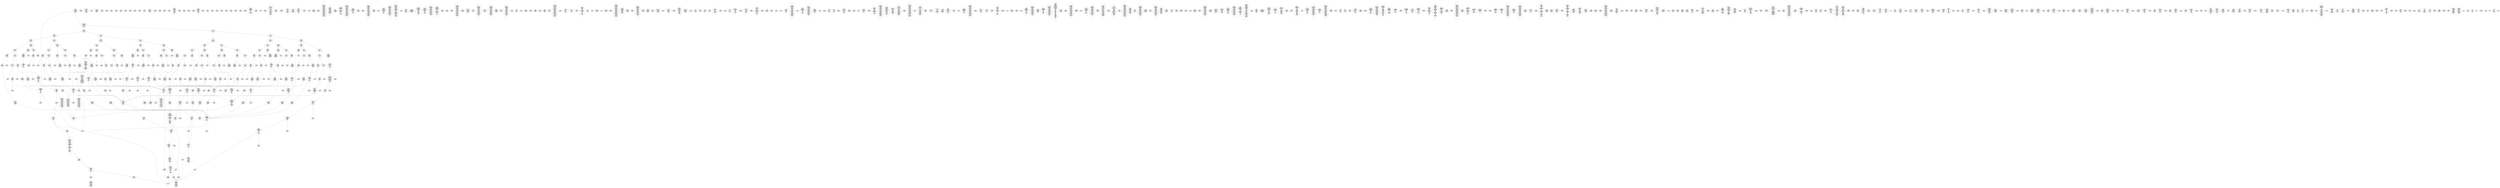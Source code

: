 /* Generated by GvGen v.1.0 (https://www.github.com/stricaud/gvgen) */

digraph G {
compound=true;
   node1 [label="[anywhere]"];
   node2 [label="# 0x0
PUSHX Data
PUSHX Data
MSTORE
PUSHX LogicData
CALLDATASIZE
LT
PUSHX Data
JUMPI
"];
   node3 [label="# 0xd
PUSHX Data
CALLDATALOAD
PUSHX BitData
SHR
PUSHX LogicData
GT
PUSHX Data
JUMPI
"];
   node4 [label="# 0x1e
PUSHX LogicData
GT
PUSHX Data
JUMPI
"];
   node5 [label="# 0x29
PUSHX LogicData
GT
PUSHX Data
JUMPI
"];
   node6 [label="# 0x34
PUSHX LogicData
GT
PUSHX Data
JUMPI
"];
   node7 [label="# 0x3f
PUSHX LogicData
EQ
PUSHX Data
JUMPI
"];
   node8 [label="# 0x4a
PUSHX LogicData
EQ
PUSHX Data
JUMPI
"];
   node9 [label="# 0x55
PUSHX LogicData
EQ
PUSHX Data
JUMPI
"];
   node10 [label="# 0x60
PUSHX Data
REVERT
"];
   node11 [label="# 0x64
JUMPDEST
PUSHX LogicData
EQ
PUSHX Data
JUMPI
"];
   node12 [label="# 0x70
PUSHX LogicData
EQ
PUSHX Data
JUMPI
"];
   node13 [label="# 0x7b
PUSHX LogicData
EQ
PUSHX Data
JUMPI
"];
   node14 [label="# 0x86
PUSHX Data
REVERT
"];
   node15 [label="# 0x8a
JUMPDEST
PUSHX LogicData
GT
PUSHX Data
JUMPI
"];
   node16 [label="# 0x96
PUSHX LogicData
EQ
PUSHX Data
JUMPI
"];
   node17 [label="# 0xa1
PUSHX LogicData
EQ
PUSHX Data
JUMPI
"];
   node18 [label="# 0xac
PUSHX LogicData
EQ
PUSHX Data
JUMPI
"];
   node19 [label="# 0xb7
PUSHX Data
REVERT
"];
   node20 [label="# 0xbb
JUMPDEST
PUSHX LogicData
EQ
PUSHX Data
JUMPI
"];
   node21 [label="# 0xc7
PUSHX LogicData
EQ
PUSHX Data
JUMPI
"];
   node22 [label="# 0xd2
PUSHX LogicData
EQ
PUSHX Data
JUMPI
"];
   node23 [label="# 0xdd
PUSHX Data
REVERT
"];
   node24 [label="# 0xe1
JUMPDEST
PUSHX LogicData
GT
PUSHX Data
JUMPI
"];
   node25 [label="# 0xed
PUSHX LogicData
GT
PUSHX Data
JUMPI
"];
   node26 [label="# 0xf8
PUSHX LogicData
EQ
PUSHX Data
JUMPI
"];
   node27 [label="# 0x103
PUSHX LogicData
EQ
PUSHX Data
JUMPI
"];
   node28 [label="# 0x10e
PUSHX LogicData
EQ
PUSHX Data
JUMPI
"];
   node29 [label="# 0x119
PUSHX Data
REVERT
"];
   node30 [label="# 0x11d
JUMPDEST
PUSHX LogicData
EQ
PUSHX Data
JUMPI
"];
   node31 [label="# 0x129
PUSHX LogicData
EQ
PUSHX Data
JUMPI
"];
   node32 [label="# 0x134
PUSHX LogicData
EQ
PUSHX Data
JUMPI
"];
   node33 [label="# 0x13f
PUSHX Data
REVERT
"];
   node34 [label="# 0x143
JUMPDEST
PUSHX LogicData
GT
PUSHX Data
JUMPI
"];
   node35 [label="# 0x14f
PUSHX LogicData
EQ
PUSHX Data
JUMPI
"];
   node36 [label="# 0x15a
PUSHX LogicData
EQ
PUSHX Data
JUMPI
"];
   node37 [label="# 0x165
PUSHX LogicData
EQ
PUSHX Data
JUMPI
"];
   node38 [label="# 0x170
PUSHX Data
REVERT
"];
   node39 [label="# 0x174
JUMPDEST
PUSHX LogicData
EQ
PUSHX Data
JUMPI
"];
   node40 [label="# 0x180
PUSHX LogicData
EQ
PUSHX Data
JUMPI
"];
   node41 [label="# 0x18b
PUSHX LogicData
EQ
PUSHX Data
JUMPI
"];
   node42 [label="# 0x196
PUSHX Data
REVERT
"];
   node43 [label="# 0x19a
JUMPDEST
PUSHX LogicData
GT
PUSHX Data
JUMPI
"];
   node44 [label="# 0x1a6
PUSHX LogicData
GT
PUSHX Data
JUMPI
"];
   node45 [label="# 0x1b1
PUSHX LogicData
GT
PUSHX Data
JUMPI
"];
   node46 [label="# 0x1bc
PUSHX LogicData
EQ
PUSHX Data
JUMPI
"];
   node47 [label="# 0x1c7
PUSHX LogicData
EQ
PUSHX Data
JUMPI
"];
   node48 [label="# 0x1d2
PUSHX LogicData
EQ
PUSHX Data
JUMPI
"];
   node49 [label="# 0x1dd
PUSHX Data
REVERT
"];
   node50 [label="# 0x1e1
JUMPDEST
PUSHX LogicData
EQ
PUSHX Data
JUMPI
"];
   node51 [label="# 0x1ed
PUSHX LogicData
EQ
PUSHX Data
JUMPI
"];
   node52 [label="# 0x1f8
PUSHX LogicData
EQ
PUSHX Data
JUMPI
"];
   node53 [label="# 0x203
PUSHX Data
REVERT
"];
   node54 [label="# 0x207
JUMPDEST
PUSHX LogicData
GT
PUSHX Data
JUMPI
"];
   node55 [label="# 0x213
PUSHX LogicData
EQ
PUSHX Data
JUMPI
"];
   node56 [label="# 0x21e
PUSHX LogicData
EQ
PUSHX Data
JUMPI
"];
   node57 [label="# 0x229
PUSHX LogicData
EQ
PUSHX Data
JUMPI
"];
   node58 [label="# 0x234
PUSHX Data
REVERT
"];
   node59 [label="# 0x238
JUMPDEST
PUSHX LogicData
EQ
PUSHX Data
JUMPI
"];
   node60 [label="# 0x244
PUSHX LogicData
EQ
PUSHX Data
JUMPI
"];
   node61 [label="# 0x24f
PUSHX LogicData
EQ
PUSHX Data
JUMPI
"];
   node62 [label="# 0x25a
PUSHX Data
REVERT
"];
   node63 [label="# 0x25e
JUMPDEST
PUSHX LogicData
GT
PUSHX Data
JUMPI
"];
   node64 [label="# 0x26a
PUSHX LogicData
GT
PUSHX Data
JUMPI
"];
   node65 [label="# 0x275
PUSHX LogicData
EQ
PUSHX Data
JUMPI
"];
   node66 [label="# 0x280
PUSHX LogicData
EQ
PUSHX Data
JUMPI
"];
   node67 [label="# 0x28b
PUSHX LogicData
EQ
PUSHX Data
JUMPI
"];
   node68 [label="# 0x296
PUSHX Data
REVERT
"];
   node69 [label="# 0x29a
JUMPDEST
PUSHX LogicData
EQ
PUSHX Data
JUMPI
"];
   node70 [label="# 0x2a6
PUSHX LogicData
EQ
PUSHX Data
JUMPI
"];
   node71 [label="# 0x2b1
PUSHX LogicData
EQ
PUSHX Data
JUMPI
"];
   node72 [label="# 0x2bc
PUSHX Data
REVERT
"];
   node73 [label="# 0x2c0
JUMPDEST
PUSHX LogicData
GT
PUSHX Data
JUMPI
"];
   node74 [label="# 0x2cc
PUSHX LogicData
EQ
PUSHX Data
JUMPI
"];
   node75 [label="# 0x2d7
PUSHX LogicData
EQ
PUSHX Data
JUMPI
"];
   node76 [label="# 0x2e2
PUSHX LogicData
EQ
PUSHX Data
JUMPI
"];
   node77 [label="# 0x2ed
PUSHX Data
REVERT
"];
   node78 [label="# 0x2f1
JUMPDEST
PUSHX LogicData
EQ
PUSHX Data
JUMPI
"];
   node79 [label="# 0x2fd
PUSHX LogicData
EQ
PUSHX Data
JUMPI
"];
   node80 [label="# 0x308
JUMPDEST
PUSHX Data
REVERT
"];
   node81 [label="# 0x30d
JUMPDEST
CALLVALUE
ISZERO
PUSHX Data
JUMPI
"];
   node82 [label="# 0x315
PUSHX Data
REVERT
"];
   node83 [label="# 0x319
JUMPDEST
PUSHX Data
PUSHX Data
CALLDATASIZE
PUSHX Data
PUSHX Data
JUMP
"];
   node84 [label="# 0x328
JUMPDEST
PUSHX Data
JUMP
"];
   node85 [label="# 0x32d
JUMPDEST
PUSHX MemData
MLOAD
ISZERO
ISZERO
MSTORE
PUSHX ArithData
ADD
"];
   node86 [label="# 0x339
JUMPDEST
PUSHX MemData
MLOAD
SUB
RETURN
"];
   node87 [label="# 0x342
JUMPDEST
CALLVALUE
ISZERO
PUSHX Data
JUMPI
"];
   node88 [label="# 0x34a
PUSHX Data
REVERT
"];
   node89 [label="# 0x34e
JUMPDEST
PUSHX Data
PUSHX Data
JUMP
"];
   node90 [label="# 0x357
JUMPDEST
STOP
"];
   node91 [label="# 0x359
JUMPDEST
CALLVALUE
ISZERO
PUSHX Data
JUMPI
"];
   node92 [label="# 0x361
PUSHX Data
REVERT
"];
   node93 [label="# 0x365
JUMPDEST
PUSHX Data
PUSHX Data
JUMP
"];
   node94 [label="# 0x36e
JUMPDEST
PUSHX MemData
MLOAD
PUSHX Data
PUSHX Data
JUMP
"];
   node95 [label="# 0x37b
JUMPDEST
CALLVALUE
ISZERO
PUSHX Data
JUMPI
"];
   node96 [label="# 0x383
PUSHX Data
REVERT
"];
   node97 [label="# 0x387
JUMPDEST
PUSHX Data
PUSHX Data
CALLDATASIZE
PUSHX Data
PUSHX Data
JUMP
"];
   node98 [label="# 0x396
JUMPDEST
PUSHX Data
JUMP
"];
   node99 [label="# 0x39b
JUMPDEST
PUSHX MemData
MLOAD
PUSHX ArithData
PUSHX BitData
PUSHX BitData
SHL
SUB
AND
MSTORE
PUSHX ArithData
ADD
PUSHX Data
JUMP
"];
   node100 [label="# 0x3b3
JUMPDEST
CALLVALUE
ISZERO
PUSHX Data
JUMPI
"];
   node101 [label="# 0x3bb
PUSHX Data
REVERT
"];
   node102 [label="# 0x3bf
JUMPDEST
PUSHX Data
PUSHX Data
JUMP
"];
   node103 [label="# 0x3c8
JUMPDEST
PUSHX MemData
MLOAD
MSTORE
PUSHX ArithData
ADD
PUSHX Data
JUMP
"];
   node104 [label="# 0x3d6
JUMPDEST
CALLVALUE
ISZERO
PUSHX Data
JUMPI
"];
   node105 [label="# 0x3de
PUSHX Data
REVERT
"];
   node106 [label="# 0x3e2
JUMPDEST
PUSHX Data
PUSHX Data
CALLDATASIZE
PUSHX Data
PUSHX Data
JUMP
"];
   node107 [label="# 0x3f1
JUMPDEST
PUSHX Data
JUMP
"];
   node108 [label="# 0x3f6
JUMPDEST
CALLVALUE
ISZERO
PUSHX Data
JUMPI
"];
   node109 [label="# 0x3fe
PUSHX Data
REVERT
"];
   node110 [label="# 0x402
JUMPDEST
PUSHX Data
PUSHX Data
CALLDATASIZE
PUSHX Data
PUSHX Data
JUMP
"];
   node111 [label="# 0x411
JUMPDEST
PUSHX Data
JUMP
"];
   node112 [label="# 0x416
JUMPDEST
CALLVALUE
ISZERO
PUSHX Data
JUMPI
"];
   node113 [label="# 0x41e
PUSHX Data
REVERT
"];
   node114 [label="# 0x422
JUMPDEST
PUSHX Data
PUSHX Data
CALLDATASIZE
PUSHX Data
PUSHX Data
JUMP
"];
   node115 [label="# 0x431
JUMPDEST
PUSHX Data
JUMP
"];
   node116 [label="# 0x436
JUMPDEST
CALLVALUE
ISZERO
PUSHX Data
JUMPI
"];
   node117 [label="# 0x43e
PUSHX Data
REVERT
"];
   node118 [label="# 0x442
JUMPDEST
PUSHX StorData
SLOAD
PUSHX Data
JUMP
"];
   node119 [label="# 0x44b
JUMPDEST
CALLVALUE
ISZERO
PUSHX Data
JUMPI
"];
   node120 [label="# 0x453
PUSHX Data
REVERT
"];
   node121 [label="# 0x457
JUMPDEST
PUSHX Data
PUSHX Data
CALLDATASIZE
PUSHX Data
PUSHX Data
JUMP
"];
   node122 [label="# 0x466
JUMPDEST
PUSHX Data
JUMP
"];
   node123 [label="# 0x46b
JUMPDEST
PUSHX Data
PUSHX Data
CALLDATASIZE
PUSHX Data
PUSHX Data
JUMP
"];
   node124 [label="# 0x479
JUMPDEST
PUSHX Data
JUMP
"];
   node125 [label="# 0x47e
JUMPDEST
CALLVALUE
ISZERO
PUSHX Data
JUMPI
"];
   node126 [label="# 0x486
PUSHX Data
REVERT
"];
   node127 [label="# 0x48a
JUMPDEST
PUSHX Data
PUSHX Data
CALLDATASIZE
PUSHX Data
PUSHX Data
JUMP
"];
   node128 [label="# 0x499
JUMPDEST
PUSHX Data
JUMP
"];
   node129 [label="# 0x49e
JUMPDEST
CALLVALUE
ISZERO
PUSHX Data
JUMPI
"];
   node130 [label="# 0x4a6
PUSHX Data
REVERT
"];
   node131 [label="# 0x4aa
JUMPDEST
PUSHX Data
PUSHX StorData
SLOAD
JUMP
"];
   node132 [label="# 0x4b4
JUMPDEST
CALLVALUE
ISZERO
PUSHX Data
JUMPI
"];
   node133 [label="# 0x4bc
PUSHX Data
REVERT
"];
   node134 [label="# 0x4c0
JUMPDEST
PUSHX Data
PUSHX Data
JUMP
"];
   node135 [label="# 0x4cf
JUMPDEST
CALLVALUE
ISZERO
PUSHX Data
JUMPI
"];
   node136 [label="# 0x4d7
PUSHX Data
REVERT
"];
   node137 [label="# 0x4db
JUMPDEST
PUSHX Data
PUSHX Data
JUMP
"];
   node138 [label="# 0x4e4
JUMPDEST
CALLVALUE
ISZERO
PUSHX Data
JUMPI
"];
   node139 [label="# 0x4ec
PUSHX Data
REVERT
"];
   node140 [label="# 0x4f0
JUMPDEST
PUSHX Data
PUSHX Data
CALLDATASIZE
PUSHX Data
PUSHX Data
JUMP
"];
   node141 [label="# 0x4ff
JUMPDEST
PUSHX Data
JUMP
"];
   node142 [label="# 0x504
JUMPDEST
CALLVALUE
ISZERO
PUSHX Data
JUMPI
"];
   node143 [label="# 0x50c
PUSHX Data
REVERT
"];
   node144 [label="# 0x510
JUMPDEST
PUSHX Data
PUSHX Data
CALLDATASIZE
PUSHX Data
PUSHX Data
JUMP
"];
   node145 [label="# 0x51f
JUMPDEST
PUSHX Data
JUMP
"];
   node146 [label="# 0x524
JUMPDEST
CALLVALUE
ISZERO
PUSHX Data
JUMPI
"];
   node147 [label="# 0x52c
PUSHX Data
REVERT
"];
   node148 [label="# 0x530
JUMPDEST
PUSHX Data
PUSHX Data
CALLDATASIZE
PUSHX Data
PUSHX Data
JUMP
"];
   node149 [label="# 0x53f
JUMPDEST
PUSHX Data
JUMP
"];
   node150 [label="# 0x544
JUMPDEST
PUSHX MemData
MLOAD
PUSHX Data
PUSHX Data
JUMP
"];
   node151 [label="# 0x551
JUMPDEST
CALLVALUE
ISZERO
PUSHX Data
JUMPI
"];
   node152 [label="# 0x559
PUSHX Data
REVERT
"];
   node153 [label="# 0x55d
JUMPDEST
PUSHX Data
PUSHX Data
CALLDATASIZE
PUSHX Data
PUSHX Data
JUMP
"];
   node154 [label="# 0x56c
JUMPDEST
PUSHX Data
JUMP
"];
   node155 [label="# 0x571
JUMPDEST
CALLVALUE
ISZERO
PUSHX Data
JUMPI
"];
   node156 [label="# 0x579
PUSHX Data
REVERT
"];
   node157 [label="# 0x57d
JUMPDEST
PUSHX Data
PUSHX Data
CALLDATASIZE
PUSHX Data
PUSHX Data
JUMP
"];
   node158 [label="# 0x58c
JUMPDEST
PUSHX Data
JUMP
"];
   node159 [label="# 0x591
JUMPDEST
CALLVALUE
ISZERO
PUSHX Data
JUMPI
"];
   node160 [label="# 0x599
PUSHX Data
REVERT
"];
   node161 [label="# 0x59d
JUMPDEST
PUSHX Data
PUSHX Data
CALLDATASIZE
PUSHX Data
PUSHX Data
JUMP
"];
   node162 [label="# 0x5ac
JUMPDEST
PUSHX Data
JUMP
"];
   node163 [label="# 0x5b1
JUMPDEST
CALLVALUE
ISZERO
PUSHX Data
JUMPI
"];
   node164 [label="# 0x5b9
PUSHX Data
REVERT
"];
   node165 [label="# 0x5bd
JUMPDEST
PUSHX Data
PUSHX Data
CALLDATASIZE
PUSHX Data
PUSHX Data
JUMP
"];
   node166 [label="# 0x5cc
JUMPDEST
PUSHX Data
JUMP
"];
   node167 [label="# 0x5d1
JUMPDEST
CALLVALUE
ISZERO
PUSHX Data
JUMPI
"];
   node168 [label="# 0x5d9
PUSHX Data
REVERT
"];
   node169 [label="# 0x5dd
JUMPDEST
PUSHX Data
PUSHX Data
CALLDATASIZE
PUSHX Data
PUSHX Data
JUMP
"];
   node170 [label="# 0x5ec
JUMPDEST
PUSHX Data
PUSHX Data
MSTORE
PUSHX Data
MSTORE
PUSHX Data
SHA3
SLOAD
PUSHX BitData
AND
JUMP
"];
   node171 [label="# 0x601
JUMPDEST
CALLVALUE
ISZERO
PUSHX Data
JUMPI
"];
   node172 [label="# 0x609
PUSHX Data
REVERT
"];
   node173 [label="# 0x60d
JUMPDEST
PUSHX Data
PUSHX Data
CALLDATASIZE
PUSHX Data
PUSHX Data
JUMP
"];
   node174 [label="# 0x61c
JUMPDEST
PUSHX Data
JUMP
"];
   node175 [label="# 0x621
JUMPDEST
CALLVALUE
ISZERO
PUSHX Data
JUMPI
"];
   node176 [label="# 0x629
PUSHX Data
REVERT
"];
   node177 [label="# 0x62d
JUMPDEST
PUSHX Data
PUSHX Data
CALLDATASIZE
PUSHX Data
PUSHX Data
JUMP
"];
   node178 [label="# 0x63c
JUMPDEST
PUSHX Data
JUMP
"];
   node179 [label="# 0x641
JUMPDEST
CALLVALUE
ISZERO
PUSHX Data
JUMPI
"];
   node180 [label="# 0x649
PUSHX Data
REVERT
"];
   node181 [label="# 0x64d
JUMPDEST
PUSHX Data
PUSHX Data
JUMP
"];
   node182 [label="# 0x656
JUMPDEST
CALLVALUE
ISZERO
PUSHX Data
JUMPI
"];
   node183 [label="# 0x65e
PUSHX Data
REVERT
"];
   node184 [label="# 0x662
JUMPDEST
PUSHX Data
PUSHX Data
CALLDATASIZE
PUSHX Data
PUSHX Data
JUMP
"];
   node185 [label="# 0x671
JUMPDEST
PUSHX Data
JUMP
"];
   node186 [label="# 0x676
JUMPDEST
CALLVALUE
ISZERO
PUSHX Data
JUMPI
"];
   node187 [label="# 0x67e
PUSHX Data
REVERT
"];
   node188 [label="# 0x682
JUMPDEST
PUSHX Data
PUSHX Data
JUMP
"];
   node189 [label="# 0x68b
JUMPDEST
CALLVALUE
ISZERO
PUSHX Data
JUMPI
"];
   node190 [label="# 0x693
PUSHX Data
REVERT
"];
   node191 [label="# 0x697
JUMPDEST
PUSHX StorData
SLOAD
PUSHX Data
PUSHX ArithData
PUSHX BitData
PUSHX BitData
SHL
SUB
AND
JUMP
"];
   node192 [label="# 0x6ab
JUMPDEST
CALLVALUE
ISZERO
PUSHX Data
JUMPI
"];
   node193 [label="# 0x6b3
PUSHX Data
REVERT
"];
   node194 [label="# 0x6b7
JUMPDEST
PUSHX Data
PUSHX Data
CALLDATASIZE
PUSHX Data
PUSHX Data
JUMP
"];
   node195 [label="# 0x6c6
JUMPDEST
PUSHX Data
JUMP
"];
   node196 [label="# 0x6cb
JUMPDEST
CALLVALUE
ISZERO
PUSHX Data
JUMPI
"];
   node197 [label="# 0x6d3
PUSHX Data
REVERT
"];
   node198 [label="# 0x6d7
JUMPDEST
PUSHX StorData
SLOAD
PUSHX ArithData
PUSHX BitData
PUSHX BitData
SHL
SUB
AND
PUSHX Data
JUMP
"];
   node199 [label="# 0x6e9
JUMPDEST
CALLVALUE
ISZERO
PUSHX Data
JUMPI
"];
   node200 [label="# 0x6f1
PUSHX Data
REVERT
"];
   node201 [label="# 0x6f5
JUMPDEST
PUSHX Data
PUSHX Data
JUMP
"];
   node202 [label="# 0x6fe
JUMPDEST
CALLVALUE
ISZERO
PUSHX Data
JUMPI
"];
   node203 [label="# 0x706
PUSHX Data
REVERT
"];
   node204 [label="# 0x70a
JUMPDEST
PUSHX Data
PUSHX Data
CALLDATASIZE
PUSHX Data
PUSHX Data
JUMP
"];
   node205 [label="# 0x719
JUMPDEST
PUSHX Data
PUSHX Data
MSTORE
PUSHX Data
MSTORE
PUSHX Data
SHA3
SLOAD
JUMP
"];
   node206 [label="# 0x72b
JUMPDEST
CALLVALUE
ISZERO
PUSHX Data
JUMPI
"];
   node207 [label="# 0x733
PUSHX Data
REVERT
"];
   node208 [label="# 0x737
JUMPDEST
PUSHX Data
PUSHX Data
CALLDATASIZE
PUSHX Data
PUSHX Data
JUMP
"];
   node209 [label="# 0x746
JUMPDEST
PUSHX Data
JUMP
"];
   node210 [label="# 0x74b
JUMPDEST
CALLVALUE
ISZERO
PUSHX Data
JUMPI
"];
   node211 [label="# 0x753
PUSHX Data
REVERT
"];
   node212 [label="# 0x757
JUMPDEST
PUSHX Data
PUSHX StorData
SLOAD
JUMP
"];
   node213 [label="# 0x761
JUMPDEST
CALLVALUE
ISZERO
PUSHX Data
JUMPI
"];
   node214 [label="# 0x769
PUSHX Data
REVERT
"];
   node215 [label="# 0x76d
JUMPDEST
PUSHX StorData
SLOAD
PUSHX Data
PUSHX ArithData
PUSHX BitData
PUSHX BitData
SHL
SUB
AND
JUMP
"];
   node216 [label="# 0x781
JUMPDEST
CALLVALUE
ISZERO
PUSHX Data
JUMPI
"];
   node217 [label="# 0x789
PUSHX Data
REVERT
"];
   node218 [label="# 0x78d
JUMPDEST
PUSHX Data
PUSHX Data
CALLDATASIZE
PUSHX Data
PUSHX Data
JUMP
"];
   node219 [label="# 0x79c
JUMPDEST
PUSHX Data
JUMP
"];
   node220 [label="# 0x7a1
JUMPDEST
CALLVALUE
ISZERO
PUSHX Data
JUMPI
"];
   node221 [label="# 0x7a9
PUSHX Data
REVERT
"];
   node222 [label="# 0x7ad
JUMPDEST
PUSHX Data
PUSHX Data
CALLDATASIZE
PUSHX Data
PUSHX Data
JUMP
"];
   node223 [label="# 0x7bc
JUMPDEST
PUSHX Data
JUMP
"];
   node224 [label="# 0x7c1
JUMPDEST
PUSHX Data
PUSHX Data
CALLDATASIZE
PUSHX Data
PUSHX Data
JUMP
"];
   node225 [label="# 0x7cf
JUMPDEST
PUSHX Data
JUMP
"];
   node226 [label="# 0x7d4
JUMPDEST
CALLVALUE
ISZERO
PUSHX Data
JUMPI
"];
   node227 [label="# 0x7dc
PUSHX Data
REVERT
"];
   node228 [label="# 0x7e0
JUMPDEST
PUSHX Data
PUSHX Data
CALLDATASIZE
PUSHX Data
PUSHX Data
JUMP
"];
   node229 [label="# 0x7ef
JUMPDEST
PUSHX Data
JUMP
"];
   node230 [label="# 0x7f4
JUMPDEST
CALLVALUE
ISZERO
PUSHX Data
JUMPI
"];
   node231 [label="# 0x7fc
PUSHX Data
REVERT
"];
   node232 [label="# 0x800
JUMPDEST
PUSHX StorData
SLOAD
PUSHX Data
PUSHX ArithData
PUSHX BitData
PUSHX BitData
SHL
SUB
AND
JUMP
"];
   node233 [label="# 0x814
JUMPDEST
CALLVALUE
ISZERO
PUSHX Data
JUMPI
"];
   node234 [label="# 0x81c
PUSHX Data
REVERT
"];
   node235 [label="# 0x820
JUMPDEST
PUSHX Data
PUSHX Data
CALLDATASIZE
PUSHX Data
PUSHX Data
JUMP
"];
   node236 [label="# 0x82f
JUMPDEST
PUSHX Data
JUMP
"];
   node237 [label="# 0x834
JUMPDEST
CALLVALUE
ISZERO
PUSHX Data
JUMPI
"];
   node238 [label="# 0x83c
PUSHX Data
REVERT
"];
   node239 [label="# 0x840
JUMPDEST
PUSHX Data
PUSHX Data
CALLDATASIZE
PUSHX Data
PUSHX Data
JUMP
"];
   node240 [label="# 0x84f
JUMPDEST
PUSHX Data
JUMP
"];
   node241 [label="# 0x854
JUMPDEST
CALLVALUE
ISZERO
PUSHX Data
JUMPI
"];
   node242 [label="# 0x85c
PUSHX Data
REVERT
"];
   node243 [label="# 0x860
JUMPDEST
PUSHX Data
PUSHX Data
CALLDATASIZE
PUSHX Data
PUSHX Data
JUMP
"];
   node244 [label="# 0x86f
JUMPDEST
PUSHX Data
JUMP
"];
   node245 [label="# 0x874
JUMPDEST
CALLVALUE
ISZERO
PUSHX Data
JUMPI
"];
   node246 [label="# 0x87c
PUSHX Data
REVERT
"];
   node247 [label="# 0x880
JUMPDEST
PUSHX Data
PUSHX Data
CALLDATASIZE
PUSHX Data
PUSHX Data
JUMP
"];
   node248 [label="# 0x88f
JUMPDEST
PUSHX Data
JUMP
"];
   node249 [label="# 0x894
JUMPDEST
CALLVALUE
ISZERO
PUSHX Data
JUMPI
"];
   node250 [label="# 0x89c
PUSHX Data
REVERT
"];
   node251 [label="# 0x8a0
JUMPDEST
PUSHX Data
PUSHX Data
JUMP
"];
   node252 [label="# 0x8a9
JUMPDEST
CALLVALUE
ISZERO
PUSHX Data
JUMPI
"];
   node253 [label="# 0x8b1
PUSHX Data
REVERT
"];
   node254 [label="# 0x8b5
JUMPDEST
PUSHX Data
PUSHX Data
CALLDATASIZE
PUSHX Data
PUSHX Data
JUMP
"];
   node255 [label="# 0x8c4
JUMPDEST
PUSHX Data
JUMP
"];
   node256 [label="# 0x8c9
JUMPDEST
PUSHX Data
PUSHX ArithData
PUSHX BitData
PUSHX BitData
SHL
SUB
NOT
AND
PUSHX LogicData
EQ
PUSHX Data
JUMPI
"];
   node257 [label="# 0x8fe
PUSHX Data
PUSHX Data
JUMP
"];
   node258 [label="# 0x907
JUMPDEST
JUMP
"];
   node259 [label="# 0x90d
JUMPDEST
PUSHX StorData
SLOAD
PUSHX ArithData
PUSHX BitData
PUSHX BitData
SHL
SUB
AND
CALLER
EQ
PUSHX Data
JUMPI
"];
   node260 [label="# 0x920
PUSHX MemData
MLOAD
PUSHX BitData
PUSHX BitData
SHL
MSTORE
PUSHX Data
PUSHX ArithData
ADD
MSTORE
PUSHX ArithData
ADD
MSTORE
PUSHX Data
PUSHX ArithData
ADD
MSTORE
PUSHX ArithData
ADD
"];
   node261 [label="# 0x963
JUMPDEST
PUSHX MemData
MLOAD
SUB
REVERT
"];
   node262 [label="# 0x96c
JUMPDEST
PUSHX StorData
SLOAD
ISZERO
PUSHX Data
JUMPI
"];
   node263 [label="# 0x975
PUSHX MemData
MLOAD
PUSHX BitData
PUSHX BitData
SHL
MSTORE
PUSHX Data
PUSHX ArithData
ADD
MSTORE
PUSHX Data
PUSHX ArithData
ADD
MSTORE
PUSHX Data
PUSHX ArithData
ADD
MSTORE
PUSHX ArithData
ADD
PUSHX Data
JUMP
"];
   node264 [label="# 0x9bc
JUMPDEST
PUSHX Data
"];
   node265 [label="# 0x9bf
JUMPDEST
PUSHX LogicData
LT
ISZERO
PUSHX Data
JUMPI
"];
   node266 [label="# 0x9c9
PUSHX Data
CALLER
PUSHX Data
JUMP
"];
   node267 [label="# 0x9d2
JUMPDEST
PUSHX Data
PUSHX Data
JUMP
"];
   node268 [label="# 0x9dc
JUMPDEST
PUSHX Data
JUMP
"];
   node269 [label="# 0x9e4
JUMPDEST
JUMP
"];
   node270 [label="# 0x9e7
JUMPDEST
PUSHX Data
PUSHX StorData
SLOAD
PUSHX Data
PUSHX Data
JUMP
"];
   node271 [label="# 0x9f6
JUMPDEST
PUSHX ArithData
ADD
PUSHX ArithData
DIV
MUL
PUSHX ArithData
ADD
PUSHX MemData
MLOAD
ADD
PUSHX Data
MSTORE
MSTORE
PUSHX ArithData
ADD
SLOAD
PUSHX Data
PUSHX Data
JUMP
"];
   node272 [label="# 0xa22
JUMPDEST
ISZERO
PUSHX Data
JUMPI
"];
   node273 [label="# 0xa29
PUSHX LogicData
LT
PUSHX Data
JUMPI
"];
   node274 [label="# 0xa31
PUSHX ArithData
SLOAD
DIV
MUL
MSTORE
PUSHX ArithData
ADD
PUSHX Data
JUMP
"];
   node275 [label="# 0xa44
JUMPDEST
ADD
PUSHX Data
MSTORE
PUSHX Data
PUSHX Data
SHA3
"];
   node276 [label="# 0xa52
JUMPDEST
SLOAD
MSTORE
PUSHX ArithData
ADD
PUSHX ArithData
ADD
GT
PUSHX Data
JUMPI
"];
   node277 [label="# 0xa66
SUB
PUSHX BitData
AND
ADD
"];
   node278 [label="# 0xa6f
JUMPDEST
JUMP
"];
   node279 [label="# 0xa79
JUMPDEST
PUSHX Data
PUSHX Data
PUSHX Data
JUMP
"];
   node280 [label="# 0xa84
JUMPDEST
PUSHX Data
JUMPI
"];
   node281 [label="# 0xa89
PUSHX MemData
MLOAD
PUSHX BitData
PUSHX BitData
SHL
MSTORE
PUSHX Data
PUSHX ArithData
ADD
MSTORE
PUSHX Data
PUSHX ArithData
ADD
MSTORE
PUSHX Data
PUSHX ArithData
ADD
MSTORE
PUSHX BitData
PUSHX BitData
SHL
PUSHX ArithData
ADD
MSTORE
PUSHX ArithData
ADD
PUSHX Data
JUMP
"];
   node282 [label="# 0xae5
JUMPDEST
PUSHX Data
MSTORE
PUSHX Data
PUSHX Data
MSTORE
PUSHX Data
SHA3
SLOAD
PUSHX ArithData
PUSHX BitData
PUSHX BitData
SHL
SUB
AND
JUMP
"];
   node283 [label="# 0xb01
JUMPDEST
PUSHX Data
PUSHX Data
PUSHX Data
JUMP
"];
   node284 [label="# 0xb0c
JUMPDEST
PUSHX ArithData
PUSHX BitData
PUSHX BitData
SHL
SUB
AND
PUSHX ArithData
PUSHX BitData
PUSHX BitData
SHL
SUB
AND
EQ
ISZERO
PUSHX Data
JUMPI
"];
   node285 [label="# 0xb29
PUSHX MemData
MLOAD
PUSHX BitData
PUSHX BitData
SHL
MSTORE
PUSHX Data
PUSHX ArithData
ADD
MSTORE
PUSHX Data
PUSHX ArithData
ADD
MSTORE
PUSHX Data
PUSHX ArithData
ADD
MSTORE
PUSHX Data
PUSHX ArithData
ADD
MSTORE
PUSHX ArithData
ADD
PUSHX Data
JUMP
"];
   node286 [label="# 0xb96
JUMPDEST
CALLER
PUSHX ArithData
PUSHX BitData
PUSHX BitData
SHL
SUB
AND
EQ
PUSHX Data
JUMPI
"];
   node287 [label="# 0xba8
PUSHX Data
CALLER
PUSHX Data
JUMP
"];
   node288 [label="# 0xbb2
JUMPDEST
PUSHX Data
JUMPI
"];
   node289 [label="# 0xbb7
PUSHX MemData
MLOAD
PUSHX BitData
PUSHX BitData
SHL
MSTORE
PUSHX Data
PUSHX ArithData
ADD
MSTORE
PUSHX Data
PUSHX ArithData
ADD
MSTORE
PUSHX Data
PUSHX ArithData
ADD
MSTORE
PUSHX Data
PUSHX ArithData
ADD
MSTORE
PUSHX ArithData
ADD
PUSHX Data
JUMP
"];
   node290 [label="# 0xc24
JUMPDEST
PUSHX Data
PUSHX Data
JUMP
"];
   node291 [label="# 0xc2e
JUMPDEST
JUMP
"];
   node292 [label="# 0xc33
JUMPDEST
PUSHX StorData
SLOAD
PUSHX Data
PUSHX ArithData
PUSHX BitData
PUSHX BitData
SHL
SUB
AND
PUSHX Data
JUMPI
"];
   node293 [label="# 0xc47
PUSHX MemData
MLOAD
PUSHX BitData
PUSHX BitData
SHL
MSTORE
PUSHX Data
PUSHX ArithData
ADD
MSTORE
PUSHX Data
PUSHX ArithData
ADD
MSTORE
PUSHX Data
PUSHX ArithData
ADD
MSTORE
PUSHX ArithData
ADD
PUSHX Data
JUMP
"];
   node294 [label="# 0xc8e
JUMPDEST
PUSHX StorData
SLOAD
PUSHX MemData
MLOAD
PUSHX Data
MSTORE
PUSHX ArithData
ADD
MSTORE
PUSHX ArithData
PUSHX BitData
PUSHX BitData
SHL
SUB
AND
PUSHX Data
PUSHX ArithData
ADD
PUSHX Data
PUSHX MemData
MLOAD
SUB
EXTCODESIZE
ISZERO
ISZERO
PUSHX Data
JUMPI
"];
   node295 [label="# 0xce7
PUSHX Data
REVERT
"];
   node296 [label="# 0xceb
JUMPDEST
GAS
STATICCALL
ISZERO
ISZERO
PUSHX Data
JUMPI
"];
   node297 [label="# 0xcf6
RETURNDATASIZE
PUSHX Data
RETURNDATACOPY
RETURNDATASIZE
PUSHX Data
REVERT
"];
   node298 [label="# 0xcff
JUMPDEST
PUSHX MemData
MLOAD
RETURNDATASIZE
PUSHX BitData
NOT
PUSHX ArithData
ADD
AND
ADD
PUSHX Data
MSTORE
ADD
PUSHX Data
PUSHX Data
JUMP
"];
   node299 [label="# 0xd23
JUMPDEST
PUSHX StorData
SLOAD
PUSHX ArithData
PUSHX BitData
PUSHX BitData
SHL
SUB
AND
CALLER
EQ
PUSHX Data
JUMPI
"];
   node300 [label="# 0xd36
PUSHX MemData
MLOAD
PUSHX BitData
PUSHX BitData
SHL
MSTORE
PUSHX Data
PUSHX ArithData
ADD
MSTORE
PUSHX ArithData
ADD
MSTORE
PUSHX Data
PUSHX ArithData
ADD
MSTORE
PUSHX ArithData
ADD
PUSHX Data
JUMP
"];
   node301 [label="# 0xd7d
JUMPDEST
PUSHX StorData
SLOAD
PUSHX ArithData
PUSHX BitData
PUSHX BitData
SHL
SUB
NOT
AND
PUSHX ArithData
PUSHX BitData
PUSHX BitData
SHL
SUB
AND
OR
SSTORE
JUMP
"];
   node302 [label="# 0xd9f
JUMPDEST
PUSHX Data
CALLER
"];
   node303 [label="# 0xda4
JUMPDEST
PUSHX Data
JUMP
"];
   node304 [label="# 0xdaa
JUMPDEST
PUSHX Data
JUMPI
"];
   node305 [label="# 0xdaf
PUSHX MemData
MLOAD
PUSHX BitData
PUSHX BitData
SHL
MSTORE
PUSHX Data
PUSHX ArithData
ADD
MSTORE
PUSHX Data
PUSHX ArithData
ADD
MSTORE
PUSHX Data
PUSHX ArithData
ADD
MSTORE
PUSHX Data
PUSHX ArithData
ADD
MSTORE
PUSHX ArithData
ADD
PUSHX Data
JUMP
"];
   node306 [label="# 0xe1c
JUMPDEST
PUSHX Data
PUSHX Data
JUMP
"];
   node307 [label="# 0xe27
JUMPDEST
PUSHX StorData
SLOAD
PUSHX StorData
SLOAD
PUSHX Data
PUSHX Data
JUMP
"];
   node308 [label="# 0xe37
JUMPDEST
LT
PUSHX Data
JUMPI
"];
   node309 [label="# 0xe3d
PUSHX MemData
MLOAD
PUSHX BitData
PUSHX BitData
SHL
MSTORE
PUSHX Data
PUSHX ArithData
ADD
MSTORE
PUSHX Data
PUSHX ArithData
ADD
MSTORE
PUSHX Data
PUSHX ArithData
ADD
MSTORE
PUSHX ArithData
ADD
PUSHX Data
JUMP
"];
   node310 [label="# 0xe84
JUMPDEST
PUSHX LogicData
LT
PUSHX Data
JUMPI
"];
   node311 [label="# 0xe8d
PUSHX MemData
MLOAD
PUSHX BitData
PUSHX BitData
SHL
MSTORE
PUSHX Data
PUSHX ArithData
ADD
MSTORE
PUSHX Data
PUSHX ArithData
ADD
MSTORE
PUSHX Data
PUSHX ArithData
ADD
MSTORE
PUSHX ArithData
ADD
PUSHX Data
JUMP
"];
   node312 [label="# 0xed4
JUMPDEST
CALLVALUE
PUSHX Data
PUSHX Data
PUSHX Data
JUMP
"];
   node313 [label="# 0xee6
JUMPDEST
EQ
PUSHX Data
JUMPI
"];
   node314 [label="# 0xeec
PUSHX MemData
MLOAD
PUSHX BitData
PUSHX BitData
SHL
MSTORE
PUSHX Data
PUSHX ArithData
ADD
MSTORE
PUSHX Data
PUSHX ArithData
ADD
MSTORE
PUSHX Data
PUSHX ArithData
ADD
MSTORE
PUSHX ArithData
ADD
PUSHX Data
JUMP
"];
   node315 [label="# 0xf33
JUMPDEST
PUSHX Data
"];
   node316 [label="# 0xf36
JUMPDEST
LT
ISZERO
PUSHX Data
JUMPI
"];
   node317 [label="# 0xf3f
PUSHX Data
CALLER
"];
   node318 [label="# 0xf43
JUMPDEST
PUSHX Data
PUSHX Data
JUMP
"];
   node319 [label="# 0xf4d
JUMPDEST
PUSHX Data
JUMP
"];
   node320 [label="# 0xf52
JUMPDEST
PUSHX Data
PUSHX Data
JUMP
"];
   node321 [label="# 0xf5c
JUMPDEST
PUSHX Data
JUMP
"];
   node322 [label="# 0xf64
JUMPDEST
PUSHX Data
PUSHX Data
PUSHX Data
JUMP
"];
   node323 [label="# 0xf6f
JUMPDEST
LT
PUSHX Data
JUMPI
"];
   node324 [label="# 0xf76
PUSHX MemData
MLOAD
PUSHX BitData
PUSHX BitData
SHL
MSTORE
PUSHX Data
PUSHX ArithData
ADD
MSTORE
PUSHX Data
PUSHX ArithData
ADD
MSTORE
PUSHX Data
PUSHX ArithData
ADD
MSTORE
PUSHX BitData
PUSHX BitData
SHL
PUSHX ArithData
ADD
MSTORE
PUSHX ArithData
ADD
PUSHX Data
JUMP
"];
   node325 [label="# 0xfd1
JUMPDEST
PUSHX Data
"];
   node326 [label="# 0xfd5
JUMPDEST
PUSHX StorData
SLOAD
LT
ISZERO
PUSHX Data
JUMPI
"];
   node327 [label="# 0xfe0
PUSHX StorData
SLOAD
LT
PUSHX Data
JUMPI
"];
   node328 [label="# 0xfeb
PUSHX Data
PUSHX Data
JUMP
"];
   node329 [label="# 0xff2
JUMPDEST
PUSHX Data
MSTORE
PUSHX Data
SHA3
ADD
SLOAD
PUSHX ArithData
PUSHX BitData
PUSHX BitData
SHL
SUB
AND
AND
EQ
ISZERO
PUSHX Data
JUMPI
"];
   node330 [label="# 0x1012
EQ
ISZERO
PUSHX Data
JUMPI
"];
   node331 [label="# 0x101a
PUSHX Data
JUMP
"];
   node332 [label="# 0x1022
JUMPDEST
PUSHX Data
PUSHX Data
JUMP
"];
   node333 [label="# 0x102c
JUMPDEST
"];
   node334 [label="# 0x1030
JUMPDEST
PUSHX Data
PUSHX Data
JUMP
"];
   node335 [label="# 0x103a
JUMPDEST
PUSHX Data
JUMP
"];
   node336 [label="# 0x1042
JUMPDEST
PUSHX MemData
MLOAD
PUSHX BitData
PUSHX BitData
SHL
MSTORE
PUSHX Data
PUSHX ArithData
ADD
MSTORE
PUSHX Data
PUSHX ArithData
ADD
MSTORE
PUSHX Data
PUSHX ArithData
ADD
MSTORE
PUSHX BitData
PUSHX BitData
SHL
PUSHX ArithData
ADD
MSTORE
PUSHX ArithData
ADD
PUSHX Data
JUMP
"];
   node337 [label="# 0x109f
JUMPDEST
PUSHX StorData
SLOAD
PUSHX MemData
MLOAD
PUSHX Data
PUSHX ArithData
PUSHX BitData
PUSHX BitData
SHL
SUB
AND
SELFBALANCE
GAS
CALL
RETURNDATASIZE
PUSHX LogicData
EQ
PUSHX Data
JUMPI
"];
   node338 [label="# 0x10cb
PUSHX MemData
MLOAD
PUSHX BitData
NOT
PUSHX ArithData
RETURNDATASIZE
ADD
AND
ADD
PUSHX Data
MSTORE
RETURNDATASIZE
MSTORE
RETURNDATASIZE
PUSHX Data
PUSHX ArithData
ADD
RETURNDATACOPY
PUSHX Data
JUMP
"];
   node339 [label="# 0x10ec
JUMPDEST
PUSHX Data
"];
   node340 [label="# 0x10f1
JUMPDEST
PUSHX Data
JUMPI
"];
   node341 [label="# 0x10fb
PUSHX MemData
MLOAD
PUSHX BitData
PUSHX BitData
SHL
MSTORE
PUSHX Data
PUSHX ArithData
ADD
MSTORE
PUSHX Data
PUSHX ArithData
ADD
MSTORE
PUSHX Data
PUSHX ArithData
ADD
MSTORE
PUSHX ArithData
ADD
PUSHX Data
JUMP
"];
   node342 [label="# 0x1142
JUMPDEST
PUSHX Data
PUSHX MemData
MLOAD
PUSHX ArithData
ADD
PUSHX Data
MSTORE
PUSHX Data
MSTORE
PUSHX Data
JUMP
"];
   node343 [label="# 0x115d
JUMPDEST
PUSHX Data
CALLER
PUSHX Data
JUMP
"];
   node344 [label="# 0x1166
JUMPDEST
PUSHX Data
JUMPI
"];
   node345 [label="# 0x116b
PUSHX MemData
MLOAD
PUSHX BitData
PUSHX BitData
SHL
MSTORE
PUSHX Data
PUSHX ArithData
ADD
MSTORE
PUSHX Data
PUSHX ArithData
ADD
MSTORE
PUSHX Data
PUSHX ArithData
ADD
MSTORE
PUSHX ArithData
ADD
PUSHX Data
JUMP
"];
   node346 [label="# 0x11b2
JUMPDEST
PUSHX Data
PUSHX Data
JUMP
"];
   node347 [label="# 0x11bb
JUMPDEST
PUSHX Data
PUSHX Data
PUSHX Data
PUSHX Data
JUMP
"];
   node348 [label="# 0x11c8
JUMPDEST
PUSHX Data
JUMPI
"];
   node349 [label="# 0x11d0
PUSHX MemData
MLOAD
PUSHX Data
MSTORE
PUSHX ArithData
ADD
MSTORE
"];
   node350 [label="# 0x11e1
JUMPDEST
JUMP
"];
   node351 [label="# 0x11e9
JUMPDEST
PUSHX Data
PUSHX LogicData
GT
ISZERO
PUSHX Data
JUMPI
"];
   node352 [label="# 0x11fd
PUSHX Data
PUSHX Data
JUMP
"];
   node353 [label="# 0x1204
JUMPDEST
PUSHX MemData
MLOAD
MSTORE
PUSHX ArithData
MUL
PUSHX ArithData
ADD
ADD
PUSHX Data
MSTORE
ISZERO
PUSHX Data
JUMPI
"];
   node354 [label="# 0x121e
PUSHX ArithData
ADD
PUSHX ArithData
MUL
CALLDATASIZE
CALLDATACOPY
ADD
"];
   node355 [label="# 0x122d
JUMPDEST
PUSHX Data
"];
   node356 [label="# 0x1233
JUMPDEST
LT
ISZERO
PUSHX Data
JUMPI
"];
   node357 [label="# 0x123c
PUSHX Data
PUSHX Data
JUMP
"];
   node358 [label="# 0x1245
JUMPDEST
MLOAD
LT
PUSHX Data
JUMPI
"];
   node359 [label="# 0x1250
PUSHX Data
PUSHX Data
JUMP
"];
   node360 [label="# 0x1257
JUMPDEST
PUSHX ArithData
MUL
ADD
ADD
MSTORE
PUSHX Data
PUSHX Data
JUMP
"];
   node361 [label="# 0x126c
JUMPDEST
PUSHX Data
JUMP
"];
   node362 [label="# 0x1274
JUMPDEST
PUSHX Data
"];
   node363 [label="# 0x1278
JUMPDEST
LT
ISZERO
PUSHX Data
JUMPI
"];
   node364 [label="# 0x1281
PUSHX ArithData
PUSHX BitData
PUSHX BitData
SHL
SUB
AND
PUSHX Data
LT
PUSHX Data
JUMPI
"];
   node365 [label="# 0x1297
PUSHX Data
PUSHX Data
JUMP
"];
   node366 [label="# 0x129e
JUMPDEST
PUSHX ArithData
MUL
ADD
CALLDATALOAD
SLOAD
LT
PUSHX Data
JUMPI
"];
   node367 [label="# 0x12ae
PUSHX Data
PUSHX Data
JUMP
"];
   node368 [label="# 0x12b5
JUMPDEST
PUSHX Data
MSTORE
PUSHX Data
SHA3
ADD
SLOAD
PUSHX ArithData
PUSHX BitData
PUSHX BitData
SHL
SUB
AND
EQ
PUSHX Data
JUMPI
"];
   node369 [label="# 0x12d0
PUSHX Data
PUSHX Data
JUMP
"];
   node370 [label="# 0x12d9
JUMPDEST
PUSHX Data
PUSHX Data
JUMP
"];
   node371 [label="# 0x12e2
JUMPDEST
PUSHX Data
JUMP
"];
   node372 [label="# 0x12e9
JUMPDEST
PUSHX Data
"];
   node373 [label="# 0x12ef
JUMPDEST
JUMP
"];
   node374 [label="# 0x12f6
JUMPDEST
PUSHX StorData
SLOAD
PUSHX Data
LT
PUSHX Data
JUMPI
"];
   node375 [label="# 0x1303
PUSHX MemData
MLOAD
PUSHX BitData
PUSHX BitData
SHL
MSTORE
PUSHX Data
PUSHX ArithData
ADD
MSTORE
PUSHX Data
PUSHX ArithData
ADD
MSTORE
PUSHX Data
PUSHX ArithData
ADD
MSTORE
PUSHX Data
PUSHX ArithData
ADD
MSTORE
PUSHX ArithData
ADD
PUSHX Data
JUMP
"];
   node376 [label="# 0x1370
JUMPDEST
JUMP
"];
   node377 [label="# 0x1374
JUMPDEST
PUSHX StorData
SLOAD
PUSHX ArithData
PUSHX BitData
PUSHX BitData
SHL
SUB
AND
CALLER
EQ
PUSHX Data
JUMPI
"];
   node378 [label="# 0x1387
PUSHX MemData
MLOAD
PUSHX BitData
PUSHX BitData
SHL
MSTORE
PUSHX Data
PUSHX ArithData
ADD
MSTORE
PUSHX ArithData
ADD
MSTORE
PUSHX Data
PUSHX ArithData
ADD
MSTORE
PUSHX ArithData
ADD
PUSHX Data
JUMP
"];
   node379 [label="# 0x13ce
JUMPDEST
MLOAD
PUSHX Data
PUSHX Data
PUSHX ArithData
ADD
PUSHX Data
JUMP
"];
   node380 [label="# 0x13e1
JUMPDEST
JUMP
"];
   node381 [label="# 0x13e5
JUMPDEST
PUSHX Data
"];
   node382 [label="# 0x13e8
JUMPDEST
MLOAD
LT
ISZERO
PUSHX Data
JUMPI
"];
   node383 [label="# 0x13f2
PUSHX Data
MLOAD
LT
PUSHX Data
JUMPI
"];
   node384 [label="# 0x1401
PUSHX Data
PUSHX Data
JUMP
"];
   node385 [label="# 0x1408
JUMPDEST
PUSHX ArithData
MUL
PUSHX ArithData
ADD
ADD
MLOAD
PUSHX Data
JUMP
"];
   node386 [label="# 0x1416
JUMPDEST
PUSHX Data
PUSHX Data
JUMP
"];
   node387 [label="# 0x1420
JUMPDEST
PUSHX Data
JUMP
"];
   node388 [label="# 0x1428
JUMPDEST
JUMP
"];
   node389 [label="# 0x142f
JUMPDEST
PUSHX Data
PUSHX StorData
SLOAD
LT
PUSHX Data
JUMPI
"];
   node390 [label="# 0x143e
PUSHX Data
PUSHX Data
JUMP
"];
   node391 [label="# 0x1445
JUMPDEST
PUSHX Data
MSTORE
PUSHX Data
SHA3
ADD
SLOAD
PUSHX ArithData
PUSHX BitData
PUSHX BitData
SHL
SUB
AND
PUSHX Data
JUMPI
"];
   node392 [label="# 0x1462
PUSHX MemData
MLOAD
PUSHX BitData
PUSHX BitData
SHL
MSTORE
PUSHX Data
PUSHX ArithData
ADD
MSTORE
PUSHX Data
PUSHX ArithData
ADD
MSTORE
PUSHX Data
PUSHX ArithData
ADD
MSTORE
PUSHX Data
PUSHX ArithData
ADD
MSTORE
PUSHX ArithData
ADD
PUSHX Data
JUMP
"];
   node393 [label="# 0x14cf
JUMPDEST
PUSHX Data
PUSHX Data
CALLER
PUSHX MemData
MLOAD
PUSHX ArithData
ADD
PUSHX Data
PUSHX BitData
SHL
PUSHX BitData
NOT
AND
MSTORE
PUSHX ArithData
ADD
JUMP
"];
   node394 [label="# 0x14fc
JUMPDEST
PUSHX MemData
MLOAD
PUSHX ArithData
SUB
SUB
MSTORE
PUSHX Data
MSTORE
PUSHX Data
PUSHX Data
PUSHX Data
JUMP
"];
   node395 [label="# 0x151a
JUMPDEST
PUSHX ArithData
MUL
PUSHX ArithData
ADD
PUSHX MemData
MLOAD
ADD
PUSHX Data
MSTORE
MSTORE
PUSHX ArithData
ADD
PUSHX ArithData
MUL
CALLDATACOPY
PUSHX Data
ADD
MSTORE
PUSHX Data
JUMP
"];
   node396 [label="# 0x1553
JUMPDEST
PUSHX Data
JUMPI
"];
   node397 [label="# 0x1558
PUSHX MemData
MLOAD
PUSHX BitData
PUSHX BitData
SHL
MSTORE
PUSHX Data
PUSHX ArithData
ADD
MSTORE
PUSHX Data
PUSHX ArithData
ADD
MSTORE
PUSHX Data
PUSHX ArithData
ADD
MSTORE
PUSHX BitData
PUSHX BitData
SHL
PUSHX ArithData
ADD
MSTORE
PUSHX ArithData
ADD
PUSHX Data
JUMP
"];
   node398 [label="# 0x15ab
JUMPDEST
JUMP
"];
   node399 [label="# 0x15b4
JUMPDEST
PUSHX StorData
SLOAD
PUSHX Data
PUSHX Data
JUMP
"];
   node400 [label="# 0x15c1
JUMPDEST
PUSHX ArithData
ADD
PUSHX ArithData
DIV
MUL
PUSHX ArithData
ADD
PUSHX MemData
MLOAD
ADD
PUSHX Data
MSTORE
MSTORE
PUSHX ArithData
ADD
SLOAD
PUSHX Data
PUSHX Data
JUMP
"];
   node401 [label="# 0x15ed
JUMPDEST
ISZERO
PUSHX Data
JUMPI
"];
   node402 [label="# 0x15f4
PUSHX LogicData
LT
PUSHX Data
JUMPI
"];
   node403 [label="# 0x15fc
PUSHX ArithData
SLOAD
DIV
MUL
MSTORE
PUSHX ArithData
ADD
PUSHX Data
JUMP
"];
   node404 [label="# 0x160f
JUMPDEST
ADD
PUSHX Data
MSTORE
PUSHX Data
PUSHX Data
SHA3
"];
   node405 [label="# 0x161d
JUMPDEST
SLOAD
MSTORE
PUSHX ArithData
ADD
PUSHX ArithData
ADD
GT
PUSHX Data
JUMPI
"];
   node406 [label="# 0x1631
SUB
PUSHX BitData
AND
ADD
"];
   node407 [label="# 0x163a
JUMPDEST
JUMP
"];
   node408 [label="# 0x1642
JUMPDEST
PUSHX Data
PUSHX ArithData
PUSHX BitData
PUSHX BitData
SHL
SUB
AND
PUSHX Data
JUMPI
"];
   node409 [label="# 0x1653
PUSHX MemData
MLOAD
PUSHX BitData
PUSHX BitData
SHL
MSTORE
PUSHX Data
PUSHX ArithData
ADD
MSTORE
PUSHX Data
PUSHX ArithData
ADD
MSTORE
PUSHX Data
PUSHX ArithData
ADD
MSTORE
PUSHX Data
PUSHX ArithData
ADD
MSTORE
PUSHX ArithData
ADD
PUSHX Data
JUMP
"];
   node410 [label="# 0x16c0
JUMPDEST
PUSHX Data
"];
   node411 [label="# 0x16c4
JUMPDEST
PUSHX StorData
SLOAD
LT
ISZERO
PUSHX Data
JUMPI
"];
   node412 [label="# 0x16cf
PUSHX StorData
SLOAD
LT
PUSHX Data
JUMPI
"];
   node413 [label="# 0x16da
PUSHX Data
PUSHX Data
JUMP
"];
   node414 [label="# 0x16e1
JUMPDEST
PUSHX Data
MSTORE
PUSHX Data
SHA3
ADD
SLOAD
PUSHX ArithData
PUSHX BitData
PUSHX BitData
SHL
SUB
AND
AND
EQ
ISZERO
PUSHX Data
JUMPI
"];
   node415 [label="# 0x1701
PUSHX Data
PUSHX Data
JUMP
"];
   node416 [label="# 0x1709
JUMPDEST
"];
   node417 [label="# 0x170c
JUMPDEST
PUSHX Data
PUSHX Data
JUMP
"];
   node418 [label="# 0x1715
JUMPDEST
PUSHX Data
JUMP
"];
   node419 [label="# 0x171c
JUMPDEST
JUMP
"];
   node420 [label="# 0x1723
JUMPDEST
PUSHX StorData
SLOAD
PUSHX ArithData
PUSHX BitData
PUSHX BitData
SHL
SUB
AND
CALLER
EQ
PUSHX Data
JUMPI
"];
   node421 [label="# 0x1736
PUSHX MemData
MLOAD
PUSHX BitData
PUSHX BitData
SHL
MSTORE
PUSHX Data
PUSHX ArithData
ADD
MSTORE
PUSHX ArithData
ADD
MSTORE
PUSHX Data
PUSHX ArithData
ADD
MSTORE
PUSHX ArithData
ADD
PUSHX Data
JUMP
"];
   node422 [label="# 0x177d
JUMPDEST
PUSHX Data
PUSHX Data
PUSHX Data
JUMP
"];
   node423 [label="# 0x1787
JUMPDEST
JUMP
"];
   node424 [label="# 0x1789
JUMPDEST
PUSHX StorData
SLOAD
PUSHX ArithData
PUSHX BitData
PUSHX BitData
SHL
SUB
AND
CALLER
EQ
PUSHX Data
JUMPI
"];
   node425 [label="# 0x179c
PUSHX MemData
MLOAD
PUSHX BitData
PUSHX BitData
SHL
MSTORE
PUSHX Data
PUSHX ArithData
ADD
MSTORE
PUSHX ArithData
ADD
MSTORE
PUSHX Data
PUSHX ArithData
ADD
MSTORE
PUSHX ArithData
ADD
PUSHX Data
JUMP
"];
   node426 [label="# 0x17e3
JUMPDEST
PUSHX Data
PUSHX Data
SSTORE
PUSHX Data
SSTORE
JUMP
"];
   node427 [label="# 0x17ed
JUMPDEST
PUSHX Data
PUSHX StorData
SLOAD
PUSHX Data
PUSHX Data
JUMP
"];
   node428 [label="# 0x17fc
JUMPDEST
PUSHX ArithData
PUSHX BitData
PUSHX BitData
SHL
SUB
AND
CALLER
EQ
ISZERO
PUSHX Data
JUMPI
"];
   node429 [label="# 0x180e
PUSHX MemData
MLOAD
PUSHX BitData
PUSHX BitData
SHL
MSTORE
PUSHX Data
PUSHX ArithData
ADD
MSTORE
PUSHX Data
PUSHX ArithData
ADD
MSTORE
PUSHX Data
PUSHX ArithData
ADD
MSTORE
PUSHX ArithData
ADD
PUSHX Data
JUMP
"];
   node430 [label="# 0x1855
JUMPDEST
CALLER
PUSHX Data
MSTORE
PUSHX Data
PUSHX ArithData
MSTORE
PUSHX MemData
SHA3
PUSHX ArithData
PUSHX BitData
PUSHX BitData
SHL
SUB
AND
MSTORE
MSTORE
SHA3
SLOAD
PUSHX BitData
NOT
AND
ISZERO
ISZERO
OR
SSTORE
MLOAD
MSTORE
PUSHX Data
ADD
PUSHX MemData
MLOAD
SUB
LOGX
JUMP
"];
   node431 [label="# 0x18c1
JUMPDEST
PUSHX Data
CALLER
PUSHX Data
JUMP
"];
   node432 [label="# 0x18cb
JUMPDEST
PUSHX Data
JUMPI
"];
   node433 [label="# 0x18d0
PUSHX MemData
MLOAD
PUSHX BitData
PUSHX BitData
SHL
MSTORE
PUSHX Data
PUSHX ArithData
ADD
MSTORE
PUSHX Data
PUSHX ArithData
ADD
MSTORE
PUSHX Data
PUSHX ArithData
ADD
MSTORE
PUSHX Data
PUSHX ArithData
ADD
MSTORE
PUSHX ArithData
ADD
PUSHX Data
JUMP
"];
   node434 [label="# 0x193d
JUMPDEST
PUSHX Data
PUSHX Data
JUMP
"];
   node435 [label="# 0x1949
JUMPDEST
JUMP
"];
   node436 [label="# 0x194f
JUMPDEST
PUSHX StorData
SLOAD
PUSHX ArithData
PUSHX BitData
PUSHX BitData
SHL
SUB
AND
CALLER
EQ
PUSHX Data
JUMPI
"];
   node437 [label="# 0x1962
PUSHX MemData
MLOAD
PUSHX BitData
PUSHX BitData
SHL
MSTORE
PUSHX Data
PUSHX ArithData
ADD
MSTORE
PUSHX ArithData
ADD
MSTORE
PUSHX Data
PUSHX ArithData
ADD
MSTORE
PUSHX ArithData
ADD
PUSHX Data
JUMP
"];
   node438 [label="# 0x19a9
JUMPDEST
PUSHX Data
SSTORE
JUMP
"];
   node439 [label="# 0x19ae
JUMPDEST
PUSHX MemData
MLOAD
CALLER
PUSHX BitData
SHL
PUSHX BitData
NOT
AND
PUSHX ArithData
ADD
MSTORE
MLOAD
PUSHX ArithData
SUB
ADD
MSTORE
PUSHX ArithData
ADD
MSTORE
PUSHX Data
PUSHX Data
PUSHX Data
PUSHX Data
JUMP
"];
   node440 [label="# 0x19eb
JUMPDEST
PUSHX Data
JUMP
"];
   node441 [label="# 0x19f1
JUMPDEST
PUSHX ArithData
MUL
PUSHX ArithData
ADD
PUSHX MemData
MLOAD
ADD
PUSHX Data
MSTORE
MSTORE
PUSHX ArithData
ADD
PUSHX ArithData
MUL
CALLDATACOPY
PUSHX Data
ADD
MSTORE
PUSHX Data
JUMP
"];
   node442 [label="# 0x1a2a
JUMPDEST
PUSHX Data
JUMPI
"];
   node443 [label="# 0x1a2f
PUSHX MemData
MLOAD
PUSHX BitData
PUSHX BitData
SHL
MSTORE
PUSHX Data
PUSHX ArithData
ADD
MSTORE
PUSHX Data
PUSHX ArithData
ADD
MSTORE
PUSHX Data
PUSHX ArithData
ADD
MSTORE
PUSHX BitData
PUSHX BitData
SHL
PUSHX ArithData
ADD
MSTORE
PUSHX ArithData
ADD
PUSHX Data
JUMP
"];
   node444 [label="# 0x1a82
JUMPDEST
CALLER
PUSHX Data
MSTORE
PUSHX Data
PUSHX Data
MSTORE
PUSHX Data
SHA3
SLOAD
PUSHX Data
PUSHX Data
JUMP
"];
   node445 [label="# 0x1a9f
JUMPDEST
GT
ISZERO
PUSHX Data
JUMPI
"];
   node446 [label="# 0x1aa6
PUSHX MemData
MLOAD
PUSHX BitData
PUSHX BitData
SHL
MSTORE
PUSHX Data
PUSHX ArithData
ADD
MSTORE
PUSHX Data
PUSHX ArithData
ADD
MSTORE
PUSHX Data
PUSHX ArithData
ADD
MSTORE
PUSHX ArithData
ADD
PUSHX Data
JUMP
"];
   node447 [label="# 0x1aed
JUMPDEST
CALLVALUE
PUSHX Data
PUSHX Data
PUSHX Data
JUMP
"];
   node448 [label="# 0x1aff
JUMPDEST
EQ
PUSHX Data
JUMPI
"];
   node449 [label="# 0x1b05
PUSHX MemData
MLOAD
PUSHX BitData
PUSHX BitData
SHL
MSTORE
PUSHX Data
PUSHX ArithData
ADD
MSTORE
PUSHX Data
PUSHX ArithData
ADD
MSTORE
PUSHX Data
PUSHX ArithData
ADD
MSTORE
PUSHX ArithData
ADD
PUSHX Data
JUMP
"];
   node450 [label="# 0x1b4c
JUMPDEST
CALLER
PUSHX Data
MSTORE
PUSHX Data
PUSHX Data
MSTORE
PUSHX Data
SHA3
SLOAD
PUSHX Data
PUSHX Data
JUMP
"];
   node451 [label="# 0x1b6b
JUMPDEST
SSTORE
PUSHX StorData
SLOAD
PUSHX Data
"];
   node452 [label="# 0x1b76
JUMPDEST
LT
ISZERO
PUSHX Data
JUMPI
"];
   node453 [label="# 0x1b7f
PUSHX Data
CALLER
PUSHX Data
JUMP
"];
   node454 [label="# 0x1b87
JUMPDEST
PUSHX Data
PUSHX Data
JUMP
"];
   node455 [label="# 0x1b91
JUMPDEST
PUSHX Data
JUMP
"];
   node456 [label="# 0x1b99
JUMPDEST
JUMP
"];
   node457 [label="# 0x1ba2
JUMPDEST
PUSHX Data
PUSHX Data
PUSHX Data
JUMP
"];
   node458 [label="# 0x1bad
JUMPDEST
PUSHX Data
JUMPI
"];
   node459 [label="# 0x1bb2
PUSHX MemData
MLOAD
PUSHX BitData
PUSHX BitData
SHL
MSTORE
PUSHX Data
PUSHX ArithData
ADD
MSTORE
PUSHX Data
PUSHX ArithData
ADD
MSTORE
PUSHX Data
PUSHX ArithData
ADD
MSTORE
PUSHX ArithData
ADD
PUSHX Data
JUMP
"];
   node460 [label="# 0x1bf9
JUMPDEST
PUSHX Data
PUSHX Data
PUSHX Data
JUMP
"];
   node461 [label="# 0x1c04
JUMPDEST
PUSHX MemData
MLOAD
PUSHX ArithData
ADD
PUSHX Data
PUSHX Data
JUMP
"];
   node462 [label="# 0x1c15
JUMPDEST
PUSHX MemData
MLOAD
PUSHX ArithData
SUB
SUB
MSTORE
PUSHX Data
MSTORE
JUMP
"];
   node463 [label="# 0x1c2b
JUMPDEST
PUSHX StorData
SLOAD
PUSHX ArithData
PUSHX BitData
PUSHX BitData
SHL
SUB
AND
CALLER
EQ
PUSHX Data
JUMPI
"];
   node464 [label="# 0x1c3e
PUSHX MemData
MLOAD
PUSHX BitData
PUSHX BitData
SHL
MSTORE
PUSHX Data
PUSHX ArithData
ADD
MSTORE
PUSHX ArithData
ADD
MSTORE
PUSHX Data
PUSHX ArithData
ADD
MSTORE
PUSHX ArithData
ADD
PUSHX Data
JUMP
"];
   node465 [label="# 0x1c85
JUMPDEST
PUSHX StorData
SLOAD
PUSHX ArithData
PUSHX BitData
PUSHX BitData
SHL
SUB
NOT
AND
PUSHX ArithData
PUSHX BitData
PUSHX BitData
SHL
SUB
AND
OR
SSTORE
JUMP
"];
   node466 [label="# 0x1ca7
JUMPDEST
PUSHX StorData
SLOAD
PUSHX MemData
MLOAD
PUSHX Data
MSTORE
PUSHX ArithData
PUSHX BitData
PUSHX BitData
SHL
SUB
AND
PUSHX ArithData
ADD
MSTORE
PUSHX Data
AND
AND
PUSHX Data
PUSHX ArithData
ADD
PUSHX Data
PUSHX MemData
MLOAD
SUB
EXTCODESIZE
ISZERO
ISZERO
PUSHX Data
JUMPI
"];
   node467 [label="# 0x1d09
PUSHX Data
REVERT
"];
   node468 [label="# 0x1d0d
JUMPDEST
GAS
STATICCALL
ISZERO
ISZERO
PUSHX Data
JUMPI
"];
   node469 [label="# 0x1d18
RETURNDATASIZE
PUSHX Data
RETURNDATACOPY
RETURNDATASIZE
PUSHX Data
REVERT
"];
   node470 [label="# 0x1d21
JUMPDEST
PUSHX MemData
MLOAD
RETURNDATASIZE
PUSHX BitData
NOT
PUSHX ArithData
ADD
AND
ADD
PUSHX Data
MSTORE
ADD
PUSHX Data
PUSHX Data
JUMP
"];
   node471 [label="# 0x1d45
JUMPDEST
PUSHX ArithData
PUSHX BitData
PUSHX BitData
SHL
SUB
AND
EQ
PUSHX Data
JUMPI
"];
   node472 [label="# 0x1d55
PUSHX ArithData
PUSHX BitData
PUSHX BitData
SHL
SUB
AND
PUSHX Data
MSTORE
PUSHX Data
PUSHX Data
MSTORE
PUSHX Data
SHA3
SLOAD
PUSHX BitData
AND
"];
   node473 [label="# 0x1d72
JUMPDEST
ISZERO
PUSHX Data
JUMPI
"];
   node474 [label="# 0x1d78
PUSHX Data
PUSHX Data
JUMP
"];
   node475 [label="# 0x1d81
JUMPDEST
PUSHX ArithData
PUSHX BitData
PUSHX BitData
SHL
SUB
AND
PUSHX Data
MSTORE
PUSHX Data
PUSHX Data
MSTORE
PUSHX Data
SHA3
AND
MSTORE
MSTORE
SHA3
SLOAD
PUSHX BitData
AND
"];
   node476 [label="# 0x1dab
JUMPDEST
JUMP
"];
   node477 [label="# 0x1db3
JUMPDEST
PUSHX StorData
SLOAD
PUSHX ArithData
PUSHX BitData
PUSHX BitData
SHL
SUB
AND
CALLER
EQ
PUSHX Data
JUMPI
"];
   node478 [label="# 0x1dc6
PUSHX MemData
MLOAD
PUSHX BitData
PUSHX BitData
SHL
MSTORE
PUSHX Data
PUSHX ArithData
ADD
MSTORE
PUSHX ArithData
ADD
MSTORE
PUSHX Data
PUSHX ArithData
ADD
MSTORE
PUSHX ArithData
ADD
PUSHX Data
JUMP
"];
   node479 [label="# 0x1e0d
JUMPDEST
PUSHX ArithData
PUSHX BitData
PUSHX BitData
SHL
SUB
AND
PUSHX Data
JUMPI
"];
   node480 [label="# 0x1e1c
PUSHX MemData
MLOAD
PUSHX BitData
PUSHX BitData
SHL
MSTORE
PUSHX Data
PUSHX ArithData
ADD
MSTORE
PUSHX Data
PUSHX ArithData
ADD
MSTORE
PUSHX Data
PUSHX ArithData
ADD
MSTORE
PUSHX Data
PUSHX ArithData
ADD
MSTORE
PUSHX ArithData
ADD
PUSHX Data
JUMP
"];
   node481 [label="# 0x1e89
JUMPDEST
PUSHX Data
PUSHX Data
JUMP
"];
   node482 [label="# 0x1e92
JUMPDEST
PUSHX Data
"];
   node483 [label="# 0x1e95
JUMPDEST
MLOAD
LT
ISZERO
PUSHX Data
JUMPI
"];
   node484 [label="# 0x1e9f
PUSHX Data
MLOAD
LT
PUSHX Data
JUMPI
"];
   node485 [label="# 0x1eae
PUSHX Data
PUSHX Data
JUMP
"];
   node486 [label="# 0x1eb5
JUMPDEST
PUSHX ArithData
MUL
PUSHX ArithData
ADD
ADD
MLOAD
PUSHX Data
JUMP
"];
   node487 [label="# 0x1ec2
JUMPDEST
PUSHX Data
PUSHX Data
JUMP
"];
   node488 [label="# 0x1ecc
JUMPDEST
PUSHX Data
JUMP
"];
   node489 [label="# 0x1ed4
JUMPDEST
PUSHX StorData
SLOAD
PUSHX ArithData
PUSHX BitData
PUSHX BitData
SHL
SUB
AND
CALLER
EQ
PUSHX Data
JUMPI
"];
   node490 [label="# 0x1ee7
PUSHX MemData
MLOAD
PUSHX BitData
PUSHX BitData
SHL
MSTORE
PUSHX Data
PUSHX ArithData
ADD
MSTORE
PUSHX ArithData
ADD
MSTORE
PUSHX Data
PUSHX ArithData
ADD
MSTORE
PUSHX ArithData
ADD
PUSHX Data
JUMP
"];
   node491 [label="# 0x1f2e
JUMPDEST
PUSHX ArithData
PUSHX BitData
PUSHX BitData
SHL
SUB
AND
PUSHX Data
MSTORE
PUSHX Data
PUSHX Data
MSTORE
PUSHX Data
SHA3
SLOAD
PUSHX BitData
NOT
AND
PUSHX BitData
AND
ISZERO
OR
SSTORE
JUMP
"];
   node492 [label="# 0x1f57
JUMPDEST
PUSHX Data
PUSHX ArithData
PUSHX BitData
PUSHX BitData
SHL
SUB
NOT
AND
PUSHX LogicData
EQ
PUSHX Data
JUMPI
"];
   node493 [label="# 0x1f8c
PUSHX ArithData
PUSHX BitData
PUSHX BitData
SHL
SUB
NOT
AND
PUSHX LogicData
EQ
"];
   node494 [label="# 0x1fba
JUMPDEST
PUSHX Data
JUMPI
"];
   node495 [label="# 0x1fc0
PUSHX LogicData
PUSHX ArithData
PUSHX BitData
PUSHX BitData
SHL
SUB
NOT
AND
EQ
PUSHX Data
JUMP
"];
   node496 [label="# 0x1ff2
JUMPDEST
PUSHX StorData
SLOAD
PUSHX ArithData
ADD
SSTORE
PUSHX Data
MSTORE
PUSHX ArithData
ADD
SLOAD
PUSHX ArithData
PUSHX BitData
PUSHX BitData
SHL
SUB
NOT
AND
PUSHX ArithData
PUSHX BitData
PUSHX BitData
SHL
SUB
AND
OR
SSTORE
PUSHX MemData
MLOAD
PUSHX Data
LOGX
JUMP
"];
   node497 [label="# 0x206e
JUMPDEST
PUSHX StorData
SLOAD
PUSHX Data
LT
ISZERO
PUSHX Data
JUMPI
"];
   node498 [label="# 0x207d
PUSHX BitData
PUSHX ArithData
PUSHX BitData
PUSHX BitData
SHL
SUB
AND
PUSHX StorData
SLOAD
LT
PUSHX Data
JUMPI
"];
   node499 [label="# 0x2094
PUSHX Data
PUSHX Data
JUMP
"];
   node500 [label="# 0x209b
JUMPDEST
PUSHX Data
MSTORE
PUSHX Data
SHA3
ADD
SLOAD
PUSHX ArithData
PUSHX BitData
PUSHX BitData
SHL
SUB
AND
EQ
ISZERO
JUMP
"];
   node501 [label="# 0x20b8
JUMPDEST
PUSHX Data
MSTORE
PUSHX Data
PUSHX Data
MSTORE
PUSHX Data
SHA3
SLOAD
PUSHX ArithData
PUSHX BitData
PUSHX BitData
SHL
SUB
NOT
AND
PUSHX ArithData
PUSHX BitData
PUSHX BitData
SHL
SUB
AND
OR
SSTORE
PUSHX Data
PUSHX Data
JUMP
"];
   node502 [label="# 0x20ed
JUMPDEST
PUSHX ArithData
PUSHX BitData
PUSHX BitData
SHL
SUB
AND
PUSHX Data
PUSHX MemData
MLOAD
PUSHX MemData
MLOAD
SUB
LOGX
JUMP
"];
   node503 [label="# 0x2126
JUMPDEST
PUSHX Data
PUSHX Data
PUSHX Data
JUMP
"];
   node504 [label="# 0x2131
JUMPDEST
PUSHX Data
JUMPI
"];
   node505 [label="# 0x2136
PUSHX MemData
MLOAD
PUSHX BitData
PUSHX BitData
SHL
MSTORE
PUSHX Data
PUSHX ArithData
ADD
MSTORE
PUSHX Data
PUSHX ArithData
ADD
MSTORE
PUSHX Data
PUSHX ArithData
ADD
MSTORE
PUSHX BitData
PUSHX BitData
SHL
PUSHX ArithData
ADD
MSTORE
PUSHX ArithData
ADD
PUSHX Data
JUMP
"];
   node506 [label="# 0x2192
JUMPDEST
PUSHX Data
PUSHX Data
PUSHX Data
JUMP
"];
   node507 [label="# 0x219d
JUMPDEST
PUSHX ArithData
PUSHX BitData
PUSHX BitData
SHL
SUB
AND
PUSHX ArithData
PUSHX BitData
PUSHX BitData
SHL
SUB
AND
EQ
PUSHX Data
JUMPI
"];
   node508 [label="# 0x21ba
PUSHX ArithData
PUSHX BitData
PUSHX BitData
SHL
SUB
AND
PUSHX Data
PUSHX Data
JUMP
"];
   node509 [label="# 0x21cd
JUMPDEST
PUSHX ArithData
PUSHX BitData
PUSHX BitData
SHL
SUB
AND
EQ
"];
   node510 [label="# 0x21d8
JUMPDEST
PUSHX Data
JUMPI
"];
   node511 [label="# 0x21de
PUSHX Data
PUSHX Data
JUMP
"];
   node512 [label="# 0x21e8
JUMPDEST
PUSHX ArithData
PUSHX BitData
PUSHX BitData
SHL
SUB
AND
PUSHX Data
PUSHX Data
JUMP
"];
   node513 [label="# 0x21fb
JUMPDEST
PUSHX ArithData
PUSHX BitData
PUSHX BitData
SHL
SUB
AND
EQ
PUSHX Data
JUMPI
"];
   node514 [label="# 0x220a
PUSHX MemData
MLOAD
PUSHX BitData
PUSHX BitData
SHL
MSTORE
PUSHX Data
PUSHX ArithData
ADD
MSTORE
PUSHX Data
PUSHX ArithData
ADD
MSTORE
PUSHX Data
PUSHX ArithData
ADD
MSTORE
PUSHX Data
PUSHX ArithData
ADD
MSTORE
PUSHX ArithData
ADD
PUSHX Data
JUMP
"];
   node515 [label="# 0x2277
JUMPDEST
PUSHX ArithData
PUSHX BitData
PUSHX BitData
SHL
SUB
AND
PUSHX Data
JUMPI
"];
   node516 [label="# 0x2286
PUSHX MemData
MLOAD
PUSHX BitData
PUSHX BitData
SHL
MSTORE
PUSHX Data
PUSHX ArithData
ADD
MSTORE
PUSHX ArithData
ADD
MSTORE
PUSHX Data
PUSHX ArithData
ADD
MSTORE
PUSHX Data
PUSHX ArithData
ADD
MSTORE
PUSHX ArithData
ADD
PUSHX Data
JUMP
"];
   node517 [label="# 0x22f2
JUMPDEST
PUSHX Data
PUSHX Data
PUSHX Data
JUMP
"];
   node518 [label="# 0x22fd
JUMPDEST
PUSHX StorData
SLOAD
LT
PUSHX Data
JUMPI
"];
   node519 [label="# 0x230a
PUSHX Data
PUSHX Data
JUMP
"];
   node520 [label="# 0x2311
JUMPDEST
PUSHX Data
MSTORE
PUSHX Data
SHA3
ADD
SLOAD
PUSHX ArithData
PUSHX BitData
PUSHX BitData
SHL
SUB
NOT
AND
PUSHX ArithData
PUSHX BitData
PUSHX BitData
SHL
SUB
AND
OR
SSTORE
PUSHX MemData
MLOAD
AND
AND
PUSHX Data
LOGX
JUMP
"];
   node521 [label="# 0x236b
JUMPDEST
PUSHX Data
PUSHX Data
PUSHX Data
JUMP
"];
   node522 [label="# 0x2376
JUMPDEST
PUSHX Data
PUSHX Data
PUSHX Data
JUMP
"];
   node523 [label="# 0x2383
JUMPDEST
PUSHX Data
PUSHX StorData
SLOAD
LT
PUSHX Data
JUMPI
"];
   node524 [label="# 0x2391
PUSHX Data
PUSHX Data
JUMP
"];
   node525 [label="# 0x2398
JUMPDEST
PUSHX Data
MSTORE
PUSHX Data
SHA3
ADD
SLOAD
PUSHX ArithData
PUSHX BitData
PUSHX BitData
SHL
SUB
NOT
AND
PUSHX ArithData
PUSHX BitData
PUSHX BitData
SHL
SUB
AND
OR
SSTORE
PUSHX MemData
MLOAD
AND
PUSHX Data
LOGX
JUMP
"];
   node526 [label="# 0x23ed
JUMPDEST
PUSHX Data
PUSHX MemData
MLOAD
PUSHX ArithData
ADD
PUSHX Data
PUSHX Data
JUMP
"];
   node527 [label="# 0x2402
JUMPDEST
PUSHX MemData
MLOAD
PUSHX ArithData
SUB
SUB
MSTORE
PUSHX Data
MSTORE
MLOAD
PUSHX ArithData
ADD
SHA3
JUMP
"];
   node528 [label="# 0x2420
JUMPDEST
PUSHX Data
PUSHX Data
PUSHX StorData
SLOAD
PUSHX Data
JUMP
"];
   node529 [label="# 0x242f
JUMPDEST
PUSHX StorData
SLOAD
PUSHX ArithData
PUSHX BitData
PUSHX BitData
SHL
SUB
AND
PUSHX ArithData
PUSHX BitData
PUSHX BitData
SHL
SUB
NOT
AND
OR
SSTORE
PUSHX MemData
MLOAD
AND
PUSHX Data
PUSHX Data
LOGX
JUMP
"];
   node530 [label="# 0x2481
JUMPDEST
PUSHX Data
PUSHX Data
JUMP
"];
   node531 [label="# 0x248c
JUMPDEST
PUSHX Data
PUSHX Data
JUMP
"];
   node532 [label="# 0x2498
JUMPDEST
PUSHX Data
JUMPI
"];
   node533 [label="# 0x249d
PUSHX MemData
MLOAD
PUSHX BitData
PUSHX BitData
SHL
MSTORE
PUSHX Data
PUSHX ArithData
ADD
MSTORE
PUSHX Data
PUSHX ArithData
ADD
MSTORE
PUSHX Data
PUSHX ArithData
ADD
MSTORE
PUSHX Data
PUSHX ArithData
ADD
MSTORE
PUSHX ArithData
ADD
PUSHX Data
JUMP
"];
   node534 [label="# 0x250a
JUMPDEST
PUSHX Data
PUSHX Data
JUMPI
"];
   node535 [label="# 0x2512
PUSHX Data
MLOAD
ADD
MSTORE
PUSHX Data
MSTORE
PUSHX Data
PUSHX ArithData
ADD
MSTORE
JUMP
"];
   node536 [label="# 0x254a
JUMPDEST
PUSHX Data
"];
   node537 [label="# 0x254e
JUMPDEST
ISZERO
PUSHX Data
JUMPI
"];
   node538 [label="# 0x2555
PUSHX Data
PUSHX Data
JUMP
"];
   node539 [label="# 0x255e
JUMPDEST
PUSHX Data
PUSHX Data
PUSHX Data
JUMP
"];
   node540 [label="# 0x256d
JUMPDEST
PUSHX Data
JUMP
"];
   node541 [label="# 0x2574
JUMPDEST
PUSHX Data
PUSHX LogicData
GT
ISZERO
PUSHX Data
JUMPI
"];
   node542 [label="# 0x2588
PUSHX Data
PUSHX Data
JUMP
"];
   node543 [label="# 0x258f
JUMPDEST
PUSHX MemData
MLOAD
MSTORE
PUSHX ArithData
ADD
PUSHX BitData
NOT
AND
PUSHX ArithData
ADD
ADD
PUSHX Data
MSTORE
ISZERO
PUSHX Data
JUMPI
"];
   node544 [label="# 0x25ad
PUSHX ArithData
ADD
CALLDATASIZE
CALLDATACOPY
ADD
"];
   node545 [label="# 0x25b9
JUMPDEST
"];
   node546 [label="# 0x25bd
JUMPDEST
ISZERO
PUSHX Data
JUMPI
"];
   node547 [label="# 0x25c4
PUSHX Data
PUSHX Data
PUSHX Data
JUMP
"];
   node548 [label="# 0x25ce
JUMPDEST
PUSHX Data
PUSHX Data
PUSHX Data
JUMP
"];
   node549 [label="# 0x25db
JUMPDEST
PUSHX Data
PUSHX Data
PUSHX Data
JUMP
"];
   node550 [label="# 0x25e6
JUMPDEST
PUSHX BitData
SHL
MLOAD
LT
PUSHX Data
JUMPI
"];
   node551 [label="# 0x25f4
PUSHX Data
PUSHX Data
JUMP
"];
   node552 [label="# 0x25fb
JUMPDEST
PUSHX ArithData
ADD
ADD
PUSHX BitData
NOT
AND
PUSHX BitData
BYTE
MSTORE8
PUSHX Data
PUSHX Data
PUSHX Data
JUMP
"];
   node553 [label="# 0x2635
JUMPDEST
PUSHX Data
JUMP
"];
   node554 [label="# 0x263c
JUMPDEST
PUSHX Data
PUSHX Data
PUSHX Data
JUMP
"];
   node555 [label="# 0x2649
JUMPDEST
EQ
JUMP
"];
   node556 [label="# 0x2652
JUMPDEST
PUSHX Data
PUSHX ArithData
PUSHX BitData
PUSHX BitData
SHL
SUB
AND
EXTCODESIZE
ISZERO
PUSHX Data
JUMPI
"];
   node557 [label="# 0x2665
PUSHX MemData
MLOAD
PUSHX BitData
PUSHX BitData
SHL
MSTORE
PUSHX ArithData
PUSHX BitData
PUSHX BitData
SHL
SUB
AND
PUSHX Data
PUSHX Data
CALLER
PUSHX ArithData
ADD
PUSHX Data
JUMP
"];
   node558 [label="# 0x2696
JUMPDEST
PUSHX Data
PUSHX MemData
MLOAD
SUB
PUSHX Data
EXTCODESIZE
ISZERO
ISZERO
PUSHX Data
JUMPI
"];
   node559 [label="# 0x26ac
PUSHX Data
REVERT
"];
   node560 [label="# 0x26b0
JUMPDEST
GAS
CALL
ISZERO
PUSHX Data
JUMPI
"];
   node561 [label="# 0x26be
PUSHX MemData
MLOAD
PUSHX ArithData
RETURNDATASIZE
ADD
PUSHX BitData
NOT
AND
ADD
MSTORE
PUSHX Data
ADD
PUSHX Data
JUMP
"];
   node562 [label="# 0x26dd
JUMPDEST
PUSHX Data
"];
   node563 [label="# 0x26e0
JUMPDEST
PUSHX Data
JUMPI
"];
   node564 [label="# 0x26e5
RETURNDATASIZE
ISZERO
PUSHX Data
JUMPI
"];
   node565 [label="# 0x26ed
PUSHX MemData
MLOAD
PUSHX BitData
NOT
PUSHX ArithData
RETURNDATASIZE
ADD
AND
ADD
PUSHX Data
MSTORE
RETURNDATASIZE
MSTORE
RETURNDATASIZE
PUSHX Data
PUSHX ArithData
ADD
RETURNDATACOPY
PUSHX Data
JUMP
"];
   node566 [label="# 0x270e
JUMPDEST
PUSHX Data
"];
   node567 [label="# 0x2713
JUMPDEST
MLOAD
PUSHX Data
JUMPI
"];
   node568 [label="# 0x271b
PUSHX MemData
MLOAD
PUSHX BitData
PUSHX BitData
SHL
MSTORE
PUSHX Data
PUSHX ArithData
ADD
MSTORE
PUSHX Data
PUSHX ArithData
ADD
MSTORE
PUSHX Data
PUSHX ArithData
ADD
MSTORE
PUSHX Data
PUSHX ArithData
ADD
MSTORE
PUSHX ArithData
ADD
PUSHX Data
JUMP
"];
   node569 [label="# 0x2788
JUMPDEST
MLOAD
PUSHX ArithData
ADD
REVERT
"];
   node570 [label="# 0x2790
JUMPDEST
PUSHX ArithData
PUSHX BitData
PUSHX BitData
SHL
SUB
NOT
AND
PUSHX BitData
PUSHX BitData
SHL
EQ
PUSHX Data
JUMP
"];
   node571 [label="# 0x27aa
JUMPDEST
PUSHX Data
JUMP
"];
   node572 [label="# 0x27b5
JUMPDEST
PUSHX Data
"];
   node573 [label="# 0x27ba
JUMPDEST
MLOAD
LT
ISZERO
PUSHX Data
JUMPI
"];
   node574 [label="# 0x27c4
PUSHX Data
MLOAD
LT
PUSHX Data
JUMPI
"];
   node575 [label="# 0x27d0
PUSHX Data
PUSHX Data
JUMP
"];
   node576 [label="# 0x27d7
JUMPDEST
PUSHX ArithData
MUL
PUSHX ArithData
ADD
ADD
MLOAD
GT
PUSHX Data
JUMPI
"];
   node577 [label="# 0x27e9
PUSHX Data
MLOAD
PUSHX ArithData
ADD
MSTORE
ADD
MSTORE
PUSHX ArithData
ADD
PUSHX MemData
MLOAD
PUSHX ArithData
SUB
SUB
MSTORE
PUSHX Data
MSTORE
MLOAD
PUSHX ArithData
ADD
SHA3
PUSHX Data
JUMP
"];
   node578 [label="# 0x2819
JUMPDEST
PUSHX Data
MLOAD
PUSHX ArithData
ADD
MSTORE
ADD
MSTORE
PUSHX ArithData
ADD
PUSHX MemData
MLOAD
PUSHX ArithData
SUB
SUB
MSTORE
PUSHX Data
MSTORE
MLOAD
PUSHX ArithData
ADD
SHA3
"];
   node579 [label="# 0x2846
JUMPDEST
PUSHX Data
PUSHX Data
JUMP
"];
   node580 [label="# 0x2851
JUMPDEST
PUSHX Data
JUMP
"];
   node581 [label="# 0x2859
JUMPDEST
SLOAD
PUSHX Data
PUSHX Data
JUMP
"];
   node582 [label="# 0x2865
JUMPDEST
PUSHX Data
MSTORE
PUSHX Data
PUSHX Data
SHA3
PUSHX ArithData
ADD
PUSHX Data
DIV
ADD
PUSHX Data
JUMPI
"];
   node583 [label="# 0x287f
PUSHX Data
SSTORE
PUSHX Data
JUMP
"];
   node584 [label="# 0x2887
JUMPDEST
PUSHX LogicData
LT
PUSHX Data
JUMPI
"];
   node585 [label="# 0x2890
MLOAD
PUSHX BitData
NOT
AND
ADD
OR
SSTORE
PUSHX Data
JUMP
"];
   node586 [label="# 0x28a0
JUMPDEST
ADD
PUSHX ArithData
ADD
SSTORE
ISZERO
PUSHX Data
JUMPI
"];
   node587 [label="# 0x28af
ADD
"];
   node588 [label="# 0x28b2
JUMPDEST
GT
ISZERO
PUSHX Data
JUMPI
"];
   node589 [label="# 0x28bb
MLOAD
SSTORE
PUSHX ArithData
ADD
PUSHX ArithData
ADD
PUSHX Data
JUMP
"];
   node590 [label="# 0x28cd
JUMPDEST
PUSHX Data
"];
   node591 [label="# 0x28d5
JUMPDEST
GT
ISZERO
PUSHX Data
JUMPI
"];
   node592 [label="# 0x28de
PUSHX Data
SSTORE
PUSHX ArithData
ADD
PUSHX Data
JUMP
"];
   node593 [label="# 0x28e9
JUMPDEST
PUSHX Data
PUSHX ArithData
ADD
SLT
PUSHX Data
JUMPI
"];
   node594 [label="# 0x28f7
PUSHX Data
REVERT
"];
   node595 [label="# 0x28fb
JUMPDEST
CALLDATALOAD
PUSHX LogicData
GT
ISZERO
PUSHX Data
JUMPI
"];
   node596 [label="# 0x290f
PUSHX Data
REVERT
"];
   node597 [label="# 0x2913
JUMPDEST
PUSHX ArithData
ADD
PUSHX ArithData
PUSHX BitData
SHL
ADD
ADD
GT
ISZERO
PUSHX Data
JUMPI
"];
   node598 [label="# 0x292a
PUSHX Data
REVERT
"];
   node599 [label="# 0x292e
JUMPDEST
JUMP
"];
   node600 [label="# 0x2935
JUMPDEST
PUSHX Data
PUSHX ArithData
ADD
SLT
PUSHX Data
JUMPI
"];
   node601 [label="# 0x2942
PUSHX Data
REVERT
"];
   node602 [label="# 0x2946
JUMPDEST
CALLDATALOAD
PUSHX Data
PUSHX LogicData
GT
ISZERO
PUSHX Data
JUMPI
"];
   node603 [label="# 0x295b
PUSHX Data
PUSHX Data
JUMP
"];
   node604 [label="# 0x2962
JUMPDEST
PUSHX BitData
SHL
PUSHX Data
ADD
PUSHX Data
JUMP
"];
   node605 [label="# 0x2971
JUMPDEST
MSTORE
ADD
ADD
ADD
ADD
LT
ISZERO
PUSHX Data
JUMPI
"];
   node606 [label="# 0x2988
PUSHX Data
REVERT
"];
   node607 [label="# 0x298c
JUMPDEST
PUSHX Data
"];
   node608 [label="# 0x2991
JUMPDEST
LT
ISZERO
PUSHX Data
JUMPI
"];
   node609 [label="# 0x299a
CALLDATALOAD
MSTORE
PUSHX ArithData
ADD
ADD
ADD
PUSHX Data
JUMP
"];
   node610 [label="# 0x29af
JUMPDEST
JUMP
"];
   node611 [label="# 0x29bb
JUMPDEST
PUSHX Data
PUSHX ArithData
ADD
SLT
PUSHX Data
JUMPI
"];
   node612 [label="# 0x29c8
PUSHX Data
REVERT
"];
   node613 [label="# 0x29cc
JUMPDEST
CALLDATALOAD
PUSHX LogicData
GT
ISZERO
PUSHX Data
JUMPI
"];
   node614 [label="# 0x29df
PUSHX Data
PUSHX Data
JUMP
"];
   node615 [label="# 0x29e6
JUMPDEST
PUSHX Data
PUSHX ArithData
ADD
PUSHX BitData
NOT
AND
PUSHX ArithData
ADD
PUSHX Data
JUMP
"];
   node616 [label="# 0x29f9
JUMPDEST
MSTORE
PUSHX ArithData
ADD
ADD
GT
ISZERO
PUSHX Data
JUMPI
"];
   node617 [label="# 0x2a0a
PUSHX Data
REVERT
"];
   node618 [label="# 0x2a0e
JUMPDEST
PUSHX ArithData
ADD
PUSHX ArithData
ADD
CALLDATACOPY
PUSHX Data
ADD
PUSHX ArithData
ADD
MSTORE
JUMP
"];
   node619 [label="# 0x2a2b
JUMPDEST
PUSHX Data
PUSHX LogicData
SUB
SLT
ISZERO
PUSHX Data
JUMPI
"];
   node620 [label="# 0x2a39
PUSHX Data
REVERT
"];
   node621 [label="# 0x2a3d
JUMPDEST
CALLDATALOAD
PUSHX Data
PUSHX Data
JUMP
"];
   node622 [label="# 0x2a48
JUMPDEST
PUSHX Data
PUSHX LogicData
SUB
SLT
ISZERO
PUSHX Data
JUMPI
"];
   node623 [label="# 0x2a57
PUSHX Data
REVERT
"];
   node624 [label="# 0x2a5b
JUMPDEST
CALLDATALOAD
PUSHX Data
PUSHX Data
JUMP
"];
   node625 [label="# 0x2a66
JUMPDEST
PUSHX ArithData
ADD
CALLDATALOAD
PUSHX Data
PUSHX Data
JUMP
"];
   node626 [label="# 0x2a76
JUMPDEST
JUMP
"];
   node627 [label="# 0x2a81
JUMPDEST
PUSHX Data
PUSHX Data
PUSHX LogicData
SUB
SLT
ISZERO
PUSHX Data
JUMPI
"];
   node628 [label="# 0x2a92
PUSHX Data
REVERT
"];
   node629 [label="# 0x2a96
JUMPDEST
CALLDATALOAD
PUSHX Data
PUSHX Data
JUMP
"];
   node630 [label="# 0x2aa1
JUMPDEST
PUSHX ArithData
ADD
CALLDATALOAD
PUSHX Data
PUSHX Data
JUMP
"];
   node631 [label="# 0x2ab1
JUMPDEST
PUSHX ArithData
ADD
CALLDATALOAD
PUSHX LogicData
GT
ISZERO
PUSHX Data
JUMPI
"];
   node632 [label="# 0x2ac9
PUSHX Data
REVERT
"];
   node633 [label="# 0x2acd
JUMPDEST
PUSHX Data
ADD
PUSHX Data
JUMP
"];
   node634 [label="# 0x2ad9
JUMPDEST
JUMP
"];
   node635 [label="# 0x2ae3
JUMPDEST
PUSHX Data
PUSHX Data
PUSHX LogicData
SUB
SLT
ISZERO
PUSHX Data
JUMPI
"];
   node636 [label="# 0x2af5
PUSHX Data
REVERT
"];
   node637 [label="# 0x2af9
JUMPDEST
CALLDATALOAD
PUSHX Data
PUSHX Data
JUMP
"];
   node638 [label="# 0x2b04
JUMPDEST
PUSHX ArithData
ADD
CALLDATALOAD
PUSHX Data
PUSHX Data
JUMP
"];
   node639 [label="# 0x2b14
JUMPDEST
PUSHX ArithData
ADD
CALLDATALOAD
PUSHX LogicData
GT
ISZERO
PUSHX Data
JUMPI
"];
   node640 [label="# 0x2b2d
PUSHX Data
REVERT
"];
   node641 [label="# 0x2b31
JUMPDEST
PUSHX Data
ADD
PUSHX Data
JUMP
"];
   node642 [label="# 0x2b3d
JUMPDEST
PUSHX ArithData
ADD
CALLDATALOAD
GT
ISZERO
PUSHX Data
JUMPI
"];
   node643 [label="# 0x2b4f
PUSHX Data
REVERT
"];
   node644 [label="# 0x2b53
JUMPDEST
PUSHX Data
ADD
PUSHX Data
JUMP
"];
   node645 [label="# 0x2b60
JUMPDEST
JUMP
"];
   node646 [label="# 0x2b6c
JUMPDEST
PUSHX Data
PUSHX Data
PUSHX LogicData
SUB
SLT
ISZERO
PUSHX Data
JUMPI
"];
   node647 [label="# 0x2b7d
PUSHX Data
REVERT
"];
   node648 [label="# 0x2b81
JUMPDEST
CALLDATALOAD
PUSHX Data
PUSHX Data
JUMP
"];
   node649 [label="# 0x2b8c
JUMPDEST
PUSHX ArithData
ADD
CALLDATALOAD
PUSHX Data
PUSHX Data
JUMP
"];
   node650 [label="# 0x2b9c
JUMPDEST
PUSHX ArithData
ADD
CALLDATALOAD
JUMP
"];
   node651 [label="# 0x2bad
JUMPDEST
PUSHX Data
PUSHX Data
PUSHX LogicData
SUB
SLT
ISZERO
PUSHX Data
JUMPI
"];
   node652 [label="# 0x2bbf
PUSHX Data
REVERT
"];
   node653 [label="# 0x2bc3
JUMPDEST
CALLDATALOAD
PUSHX Data
PUSHX Data
JUMP
"];
   node654 [label="# 0x2bce
JUMPDEST
PUSHX ArithData
ADD
CALLDATALOAD
PUSHX Data
PUSHX Data
JUMP
"];
   node655 [label="# 0x2bde
JUMPDEST
PUSHX ArithData
ADD
CALLDATALOAD
PUSHX ArithData
ADD
CALLDATALOAD
PUSHX LogicData
GT
ISZERO
PUSHX Data
JUMPI
"];
   node656 [label="# 0x2bfd
PUSHX Data
REVERT
"];
   node657 [label="# 0x2c01
JUMPDEST
PUSHX Data
ADD
PUSHX Data
JUMP
"];
   node658 [label="# 0x2c0d
JUMPDEST
PUSHX Data
PUSHX Data
PUSHX LogicData
SUB
SLT
ISZERO
PUSHX Data
JUMPI
"];
   node659 [label="# 0x2c1e
PUSHX Data
REVERT
"];
   node660 [label="# 0x2c22
JUMPDEST
CALLDATALOAD
PUSHX Data
PUSHX Data
JUMP
"];
   node661 [label="# 0x2c2d
JUMPDEST
PUSHX ArithData
ADD
CALLDATALOAD
PUSHX LogicData
GT
ISZERO
PUSHX Data
JUMPI
"];
   node662 [label="# 0x2c45
PUSHX Data
REVERT
"];
   node663 [label="# 0x2c49
JUMPDEST
PUSHX Data
ADD
PUSHX Data
JUMP
"];
   node664 [label="# 0x2c55
JUMPDEST
JUMP
"];
   node665 [label="# 0x2c62
JUMPDEST
PUSHX Data
PUSHX LogicData
SUB
SLT
ISZERO
PUSHX Data
JUMPI
"];
   node666 [label="# 0x2c71
PUSHX Data
REVERT
"];
   node667 [label="# 0x2c75
JUMPDEST
CALLDATALOAD
PUSHX Data
PUSHX Data
JUMP
"];
   node668 [label="# 0x2c80
JUMPDEST
PUSHX ArithData
ADD
CALLDATALOAD
ISZERO
ISZERO
EQ
PUSHX Data
JUMPI
"];
   node669 [label="# 0x2c91
PUSHX Data
REVERT
"];
   node670 [label="# 0x2c95
JUMPDEST
PUSHX Data
PUSHX LogicData
SUB
SLT
ISZERO
PUSHX Data
JUMPI
"];
   node671 [label="# 0x2ca4
PUSHX Data
REVERT
"];
   node672 [label="# 0x2ca8
JUMPDEST
CALLDATALOAD
PUSHX Data
PUSHX Data
JUMP
"];
   node673 [label="# 0x2cb3
JUMPDEST
PUSHX ArithData
ADD
CALLDATALOAD
JUMP
"];
   node674 [label="# 0x2cc1
JUMPDEST
PUSHX Data
PUSHX LogicData
SUB
SLT
ISZERO
PUSHX Data
JUMPI
"];
   node675 [label="# 0x2ccf
PUSHX Data
REVERT
"];
   node676 [label="# 0x2cd3
JUMPDEST
CALLDATALOAD
JUMP
"];
   node677 [label="# 0x2cda
JUMPDEST
PUSHX Data
PUSHX LogicData
SUB
SLT
ISZERO
PUSHX Data
JUMPI
"];
   node678 [label="# 0x2ce8
PUSHX Data
REVERT
"];
   node679 [label="# 0x2cec
JUMPDEST
CALLDATALOAD
PUSHX Data
PUSHX Data
JUMP
"];
   node680 [label="# 0x2cf7
JUMPDEST
PUSHX Data
PUSHX LogicData
SUB
SLT
ISZERO
PUSHX Data
JUMPI
"];
   node681 [label="# 0x2d05
PUSHX Data
REVERT
"];
   node682 [label="# 0x2d09
JUMPDEST
MLOAD
PUSHX Data
PUSHX Data
JUMP
"];
   node683 [label="# 0x2d14
JUMPDEST
PUSHX Data
PUSHX LogicData
SUB
SLT
ISZERO
PUSHX Data
JUMPI
"];
   node684 [label="# 0x2d22
PUSHX Data
REVERT
"];
   node685 [label="# 0x2d26
JUMPDEST
MLOAD
PUSHX Data
PUSHX Data
JUMP
"];
   node686 [label="# 0x2d31
JUMPDEST
PUSHX Data
PUSHX LogicData
SUB
SLT
ISZERO
PUSHX Data
JUMPI
"];
   node687 [label="# 0x2d3f
PUSHX Data
REVERT
"];
   node688 [label="# 0x2d43
JUMPDEST
CALLDATALOAD
PUSHX LogicData
GT
ISZERO
PUSHX Data
JUMPI
"];
   node689 [label="# 0x2d56
PUSHX Data
REVERT
"];
   node690 [label="# 0x2d5a
JUMPDEST
PUSHX Data
ADD
PUSHX Data
JUMP
"];
   node691 [label="# 0x2d66
JUMPDEST
PUSHX Data
PUSHX Data
PUSHX LogicData
SUB
SLT
ISZERO
PUSHX Data
JUMPI
"];
   node692 [label="# 0x2d77
PUSHX Data
REVERT
"];
   node693 [label="# 0x2d7b
JUMPDEST
CALLDATALOAD
PUSHX LogicData
GT
ISZERO
PUSHX Data
JUMPI
"];
   node694 [label="# 0x2d8f
PUSHX Data
REVERT
"];
   node695 [label="# 0x2d93
JUMPDEST
PUSHX Data
ADD
PUSHX Data
JUMP
"];
   node696 [label="# 0x2d9f
JUMPDEST
PUSHX ArithData
ADD
CALLDATALOAD
GT
ISZERO
PUSHX Data
JUMPI
"];
   node697 [label="# 0x2db1
PUSHX Data
REVERT
"];
   node698 [label="# 0x2db5
JUMPDEST
PUSHX Data
ADD
PUSHX Data
JUMP
"];
   node699 [label="# 0x2dc2
JUMPDEST
PUSHX Data
PUSHX LogicData
SUB
SLT
ISZERO
PUSHX Data
JUMPI
"];
   node700 [label="# 0x2dd0
PUSHX Data
REVERT
"];
   node701 [label="# 0x2dd4
JUMPDEST
MLOAD
JUMP
"];
   node702 [label="# 0x2ddb
JUMPDEST
PUSHX Data
PUSHX Data
PUSHX LogicData
SUB
SLT
ISZERO
PUSHX Data
JUMPI
"];
   node703 [label="# 0x2ded
PUSHX Data
REVERT
"];
   node704 [label="# 0x2df1
JUMPDEST
CALLDATALOAD
PUSHX ArithData
ADD
CALLDATALOAD
PUSHX ArithData
ADD
CALLDATALOAD
PUSHX LogicData
GT
ISZERO
PUSHX Data
JUMPI
"];
   node705 [label="# 0x2e12
PUSHX Data
REVERT
"];
   node706 [label="# 0x2e16
JUMPDEST
PUSHX Data
ADD
PUSHX Data
JUMP
"];
   node707 [label="# 0x2e22
JUMPDEST
JUMP
"];
   node708 [label="# 0x2e2e
JUMPDEST
PUSHX Data
MLOAD
MSTORE
PUSHX Data
PUSHX ArithData
ADD
PUSHX ArithData
ADD
PUSHX Data
JUMP
"];
   node709 [label="# 0x2e46
JUMPDEST
PUSHX ArithData
ADD
PUSHX BitData
NOT
AND
ADD
PUSHX ArithData
ADD
JUMP
"];
   node710 [label="# 0x2e5a
JUMPDEST
PUSHX Data
MLOAD
PUSHX Data
PUSHX ArithData
ADD
PUSHX Data
JUMP
"];
   node711 [label="# 0x2e6c
JUMPDEST
ADD
JUMP
"];
   node712 [label="# 0x2e76
JUMPDEST
PUSHX Data
MLOAD
PUSHX Data
PUSHX ArithData
ADD
PUSHX Data
JUMP
"];
   node713 [label="# 0x2e88
JUMPDEST
MLOAD
ADD
PUSHX Data
PUSHX ArithData
ADD
PUSHX Data
JUMP
"];
   node714 [label="# 0x2e9c
JUMPDEST
ADD
JUMP
"];
   node715 [label="# 0x2ea5
JUMPDEST
PUSHX Data
SLOAD
PUSHX BitData
SHR
AND
PUSHX Data
JUMPI
"];
   node716 [label="# 0x2ebb
PUSHX BitData
AND
"];
   node717 [label="# 0x2ec1
JUMPDEST
PUSHX LogicData
LT
EQ
ISZERO
PUSHX Data
JUMPI
"];
   node718 [label="# 0x2ece
PUSHX BitData
PUSHX BitData
SHL
MSTORE
PUSHX Data
PUSHX Data
MSTORE
PUSHX Data
REVERT
"];
   node719 [label="# 0x2ee1
JUMPDEST
ISZERO
PUSHX Data
JUMPI
"];
   node720 [label="# 0x2ee9
PUSHX LogicData
EQ
PUSHX Data
JUMPI
"];
   node721 [label="# 0x2ef1
PUSHX Data
JUMP
"];
   node722 [label="# 0x2ef5
JUMPDEST
PUSHX BitData
NOT
AND
MSTORE
ADD
PUSHX Data
JUMP
"];
   node723 [label="# 0x2f06
JUMPDEST
PUSHX Data
MSTORE
PUSHX Data
SHA3
PUSHX Data
"];
   node724 [label="# 0x2f12
JUMPDEST
LT
ISZERO
PUSHX Data
JUMPI
"];
   node725 [label="# 0x2f1b
SLOAD
ADD
MSTORE
ADD
ADD
PUSHX Data
JUMP
"];
   node726 [label="# 0x2f2b
JUMPDEST
ADD
"];
   node727 [label="# 0x2f33
JUMPDEST
PUSHX Data
PUSHX Data
JUMP
"];
   node728 [label="# 0x2f43
JUMPDEST
JUMP
"];
   node729 [label="# 0x2f4c
JUMPDEST
PUSHX Data
PUSHX ArithData
PUSHX BitData
PUSHX BitData
SHL
SUB
AND
MSTORE
AND
PUSHX ArithData
ADD
MSTORE
PUSHX ArithData
ADD
MSTORE
PUSHX Data
PUSHX ArithData
ADD
MSTORE
PUSHX Data
PUSHX ArithData
ADD
PUSHX Data
JUMP
"];
   node730 [label="# 0x2f7e
JUMPDEST
JUMP
"];
   node731 [label="# 0x2f88
JUMPDEST
PUSHX ArithData
MSTORE
MLOAD
ADD
MSTORE
PUSHX Data
ADD
PUSHX ArithData
ADD
"];
   node732 [label="# 0x2fa4
JUMPDEST
LT
ISZERO
PUSHX Data
JUMPI
"];
   node733 [label="# 0x2fad
MLOAD
MSTORE
ADD
ADD
PUSHX ArithData
ADD
PUSHX Data
JUMP
"];
   node734 [label="# 0x2fc0
JUMPDEST
JUMP
"];
   node735 [label="# 0x2fcc
JUMPDEST
PUSHX Data
MSTORE
PUSHX Data
PUSHX Data
PUSHX ArithData
ADD
PUSHX Data
JUMP
"];
   node736 [label="# 0x2fdf
JUMPDEST
PUSHX MemData
MLOAD
PUSHX ArithData
ADD
PUSHX BitData
NOT
AND
ADD
PUSHX LogicData
GT
LT
OR
ISZERO
PUSHX Data
JUMPI
"];
   node737 [label="# 0x3001
PUSHX Data
PUSHX Data
JUMP
"];
   node738 [label="# 0x3008
JUMPDEST
PUSHX Data
MSTORE
JUMP
"];
   node739 [label="# 0x3010
JUMPDEST
PUSHX Data
NOT
GT
ISZERO
PUSHX Data
JUMPI
"];
   node740 [label="# 0x301c
PUSHX Data
PUSHX Data
JUMP
"];
   node741 [label="# 0x3023
JUMPDEST
ADD
JUMP
"];
   node742 [label="# 0x3028
JUMPDEST
PUSHX Data
PUSHX Data
JUMPI
"];
   node743 [label="# 0x3030
PUSHX Data
PUSHX Data
JUMP
"];
   node744 [label="# 0x3037
JUMPDEST
DIV
JUMP
"];
   node745 [label="# 0x303c
JUMPDEST
PUSHX Data
PUSHX BitData
NOT
DIV
GT
ISZERO
ISZERO
AND
ISZERO
PUSHX Data
JUMPI
"];
   node746 [label="# 0x304f
PUSHX Data
PUSHX Data
JUMP
"];
   node747 [label="# 0x3056
JUMPDEST
MUL
JUMP
"];
   node748 [label="# 0x305b
JUMPDEST
PUSHX Data
LT
ISZERO
PUSHX Data
JUMPI
"];
   node749 [label="# 0x3066
PUSHX Data
PUSHX Data
JUMP
"];
   node750 [label="# 0x306d
JUMPDEST
SUB
JUMP
"];
   node751 [label="# 0x3072
JUMPDEST
PUSHX Data
"];
   node752 [label="# 0x3075
JUMPDEST
LT
ISZERO
PUSHX Data
JUMPI
"];
   node753 [label="# 0x307e
ADD
MLOAD
ADD
MSTORE
PUSHX ArithData
ADD
PUSHX Data
JUMP
"];
   node754 [label="# 0x308d
JUMPDEST
GT
ISZERO
PUSHX Data
JUMPI
"];
   node755 [label="# 0x3096
PUSHX Data
ADD
MSTORE
JUMP
"];
   node756 [label="# 0x309e
JUMPDEST
PUSHX BitData
SHR
AND
PUSHX Data
JUMPI
"];
   node757 [label="# 0x30ac
PUSHX BitData
AND
"];
   node758 [label="# 0x30b2
JUMPDEST
PUSHX LogicData
LT
EQ
ISZERO
PUSHX Data
JUMPI
"];
   node759 [label="# 0x30be
PUSHX BitData
PUSHX BitData
SHL
PUSHX Data
MSTORE
PUSHX Data
PUSHX Data
MSTORE
PUSHX Data
PUSHX Data
REVERT
"];
   node760 [label="# 0x30d3
JUMPDEST
JUMP
"];
   node761 [label="# 0x30d9
JUMPDEST
PUSHX Data
PUSHX BitData
NOT
EQ
ISZERO
PUSHX Data
JUMPI
"];
   node762 [label="# 0x30e6
PUSHX Data
PUSHX Data
JUMP
"];
   node763 [label="# 0x30ed
JUMPDEST
PUSHX ArithData
ADD
JUMP
"];
   node764 [label="# 0x30f4
JUMPDEST
PUSHX Data
PUSHX Data
JUMPI
"];
   node765 [label="# 0x30fc
PUSHX Data
PUSHX Data
JUMP
"];
   node766 [label="# 0x3103
JUMPDEST
MOD
JUMP
"];
   node767 [label="# 0x3108
JUMPDEST
PUSHX BitData
PUSHX BitData
SHL
PUSHX Data
MSTORE
PUSHX Data
PUSHX Data
MSTORE
PUSHX Data
PUSHX Data
REVERT
"];
   node768 [label="# 0x311e
JUMPDEST
PUSHX BitData
PUSHX BitData
SHL
PUSHX Data
MSTORE
PUSHX Data
PUSHX Data
MSTORE
PUSHX Data
PUSHX Data
REVERT
"];
   node769 [label="# 0x3134
JUMPDEST
PUSHX BitData
PUSHX BitData
SHL
PUSHX Data
MSTORE
PUSHX Data
PUSHX Data
MSTORE
PUSHX Data
PUSHX Data
REVERT
"];
   node770 [label="# 0x314a
JUMPDEST
PUSHX BitData
PUSHX BitData
SHL
PUSHX Data
MSTORE
PUSHX Data
PUSHX Data
MSTORE
PUSHX Data
PUSHX Data
REVERT
"];
   node771 [label="# 0x3160
JUMPDEST
PUSHX ArithData
PUSHX BitData
PUSHX BitData
SHL
SUB
AND
EQ
PUSHX Data
JUMPI
"];
   node772 [label="# 0x3171
PUSHX Data
REVERT
"];
   node773 [label="# 0x3175
JUMPDEST
PUSHX ArithData
PUSHX BitData
PUSHX BitData
SHL
SUB
NOT
AND
EQ
PUSHX Data
JUMPI
"];
   node774 [label="# 0x3187
PUSHX Data
REVERT
"];
   node775 [label="# 0x318b
INVALID
"];
   node776 [label="# 0x318c
LOGX
PUSHX Data
INVALID
"];
   node777 [label="# 0x3194
SLT
SHA3
LT
COINBASE
INVALID
"];
   node778 [label="# 0x3199
INVALID
"];
   node779 [label="# 0x319a
PUSHX BitData
SHL
INVALID
"];
   node780 [label="# 0x31a3
MLOAD
INVALID
"];
   node781 [label="# 0x31a5
INVALID
"];
   node782 [label="# 0x31a6
LOGX
SMOD
SLT
PUSHX Data
PUSHX Data
STOP
"];
   node783 [label="# 0x31c0
CALLER
"];
node2->node80;
node2->node3;
node3->node43;
node3->node4;
node4->node24;
node4->node5;
node5->node15;
node5->node6;
node6->node11;
node6->node7;
node7->node245;
node7->node8;
node8->node249;
node8->node9;
node9->node252;
node9->node10;
node11->node233;
node11->node12;
node12->node237;
node12->node13;
node13->node241;
node13->node14;
node15->node20;
node15->node16;
node16->node224;
node16->node17;
node17->node226;
node17->node18;
node18->node230;
node18->node19;
node20->node213;
node20->node21;
node21->node216;
node21->node22;
node22->node220;
node22->node23;
node24->node34;
node24->node25;
node25->node30;
node25->node26;
node26->node202;
node26->node27;
node27->node206;
node27->node28;
node28->node210;
node28->node29;
node30->node192;
node30->node31;
node31->node196;
node31->node32;
node32->node199;
node32->node33;
node34->node39;
node34->node35;
node35->node182;
node35->node36;
node36->node186;
node36->node37;
node37->node189;
node37->node38;
node39->node171;
node39->node40;
node40->node175;
node40->node41;
node41->node179;
node41->node42;
node43->node63;
node43->node44;
node44->node54;
node44->node45;
node45->node50;
node45->node46;
node46->node159;
node46->node47;
node47->node163;
node47->node48;
node48->node167;
node48->node49;
node50->node146;
node50->node51;
node51->node151;
node51->node52;
node52->node155;
node52->node53;
node54->node59;
node54->node55;
node55->node135;
node55->node56;
node56->node138;
node56->node57;
node57->node142;
node57->node58;
node59->node125;
node59->node60;
node60->node129;
node60->node61;
node61->node132;
node61->node62;
node63->node73;
node63->node64;
node64->node69;
node64->node65;
node65->node116;
node65->node66;
node66->node119;
node66->node67;
node67->node123;
node67->node68;
node69->node104;
node69->node70;
node70->node108;
node70->node71;
node71->node112;
node71->node72;
node73->node78;
node73->node74;
node74->node91;
node74->node75;
node75->node95;
node75->node76;
node76->node100;
node76->node77;
node78->node81;
node78->node79;
node79->node87;
node79->node80;
node81->node83;
node81->node82;
node83->node677;
node87->node89;
node87->node88;
node89->node259;
node91->node93;
node91->node92;
node93->node270;
node95->node97;
node95->node96;
node97->node674;
node99->node86;
node100->node102;
node100->node101;
node102->node103;
node103->node86;
node104->node106;
node104->node105;
node106->node670;
node108->node110;
node108->node109;
node110->node674;
node112->node114;
node112->node113;
node114->node619;
node116->node118;
node116->node117;
node118->node103;
node119->node121;
node119->node120;
node121->node646;
node123->node674;
node125->node127;
node125->node126;
node127->node670;
node129->node131;
node129->node130;
node131->node103;
node132->node134;
node132->node133;
node134->node103;
node135->node137;
node135->node136;
node137->node337;
node138->node140;
node138->node139;
node140->node646;
node142->node144;
node142->node143;
node144->node674;
node146->node148;
node146->node147;
node148->node619;
node151->node153;
node151->node152;
node153->node658;
node155->node157;
node155->node156;
node157->node674;
node159->node161;
node159->node160;
node161->node686;
node163->node165;
node163->node164;
node165->node635;
node167->node169;
node167->node168;
node169->node619;
node171->node173;
node171->node172;
node173->node674;
node175->node177;
node175->node176;
node177->node691;
node179->node181;
node179->node180;
node181->node399;
node182->node184;
node182->node183;
node184->node619;
node186->node188;
node186->node187;
node188->node420;
node189->node191;
node189->node190;
node191->node99;
node192->node194;
node192->node193;
node194->node674;
node196->node198;
node196->node197;
node198->node99;
node199->node201;
node199->node200;
node201->node427;
node202->node204;
node202->node203;
node204->node619;
node206->node208;
node206->node207;
node208->node665;
node210->node212;
node210->node211;
node212->node103;
node213->node215;
node213->node214;
node215->node99;
node216->node218;
node216->node217;
node218->node651;
node220->node222;
node220->node221;
node222->node674;
node224->node702;
node226->node228;
node226->node227;
node228->node674;
node230->node232;
node230->node231;
node232->node99;
node233->node235;
node233->node234;
node235->node619;
node237->node239;
node237->node238;
node239->node622;
node241->node243;
node241->node242;
node243->node619;
node245->node247;
node245->node246;
node247->node627;
node249->node251;
node249->node250;
node251->node103;
node252->node254;
node252->node253;
node254->node619;
node259->node262;
node259->node260;
node260->node261;
node262->node264;
node262->node263;
node263->node261;
node264->node265;
node265->node269;
node265->node266;
node266->node496;
node267->node761;
node269->node1;
node270->node756;
node337->node339;
node337->node338;
node338->node340;
node339->node340;
node340->node269;
node340->node341;
node341->node261;
node399->node756;
node420->node422;
node420->node421;
node421->node261;
node422->node529;
node423->node1;
node427->node756;
node496->node267;
node529->node423;
node593->node595;
node593->node594;
node595->node597;
node595->node596;
node597->node599;
node597->node598;
node599->node1;
node611->node613;
node611->node612;
node613->node615;
node613->node614;
node614->node770;
node615->node736;
node619->node621;
node619->node620;
node621->node771;
node622->node624;
node622->node623;
node624->node771;
node627->node629;
node627->node628;
node629->node771;
node635->node637;
node635->node636;
node637->node771;
node646->node648;
node646->node647;
node648->node771;
node651->node653;
node651->node652;
node653->node771;
node658->node660;
node658->node659;
node660->node771;
node665->node667;
node665->node666;
node667->node771;
node670->node672;
node670->node671;
node672->node771;
node674->node676;
node674->node675;
node676->node1;
node677->node679;
node677->node678;
node679->node773;
node686->node688;
node686->node687;
node688->node690;
node688->node689;
node690->node611;
node691->node693;
node691->node692;
node693->node695;
node693->node694;
node695->node611;
node702->node704;
node702->node703;
node704->node706;
node704->node705;
node706->node593;
node736->node738;
node736->node737;
node737->node770;
node738->node1;
node756->node758;
node756->node757;
node757->node758;
node758->node760;
node758->node759;
node760->node1;
node761->node763;
node761->node762;
node762->node767;
node763->node1;
node771->node269;
node771->node772;
node773->node269;
node773->node774;
}
